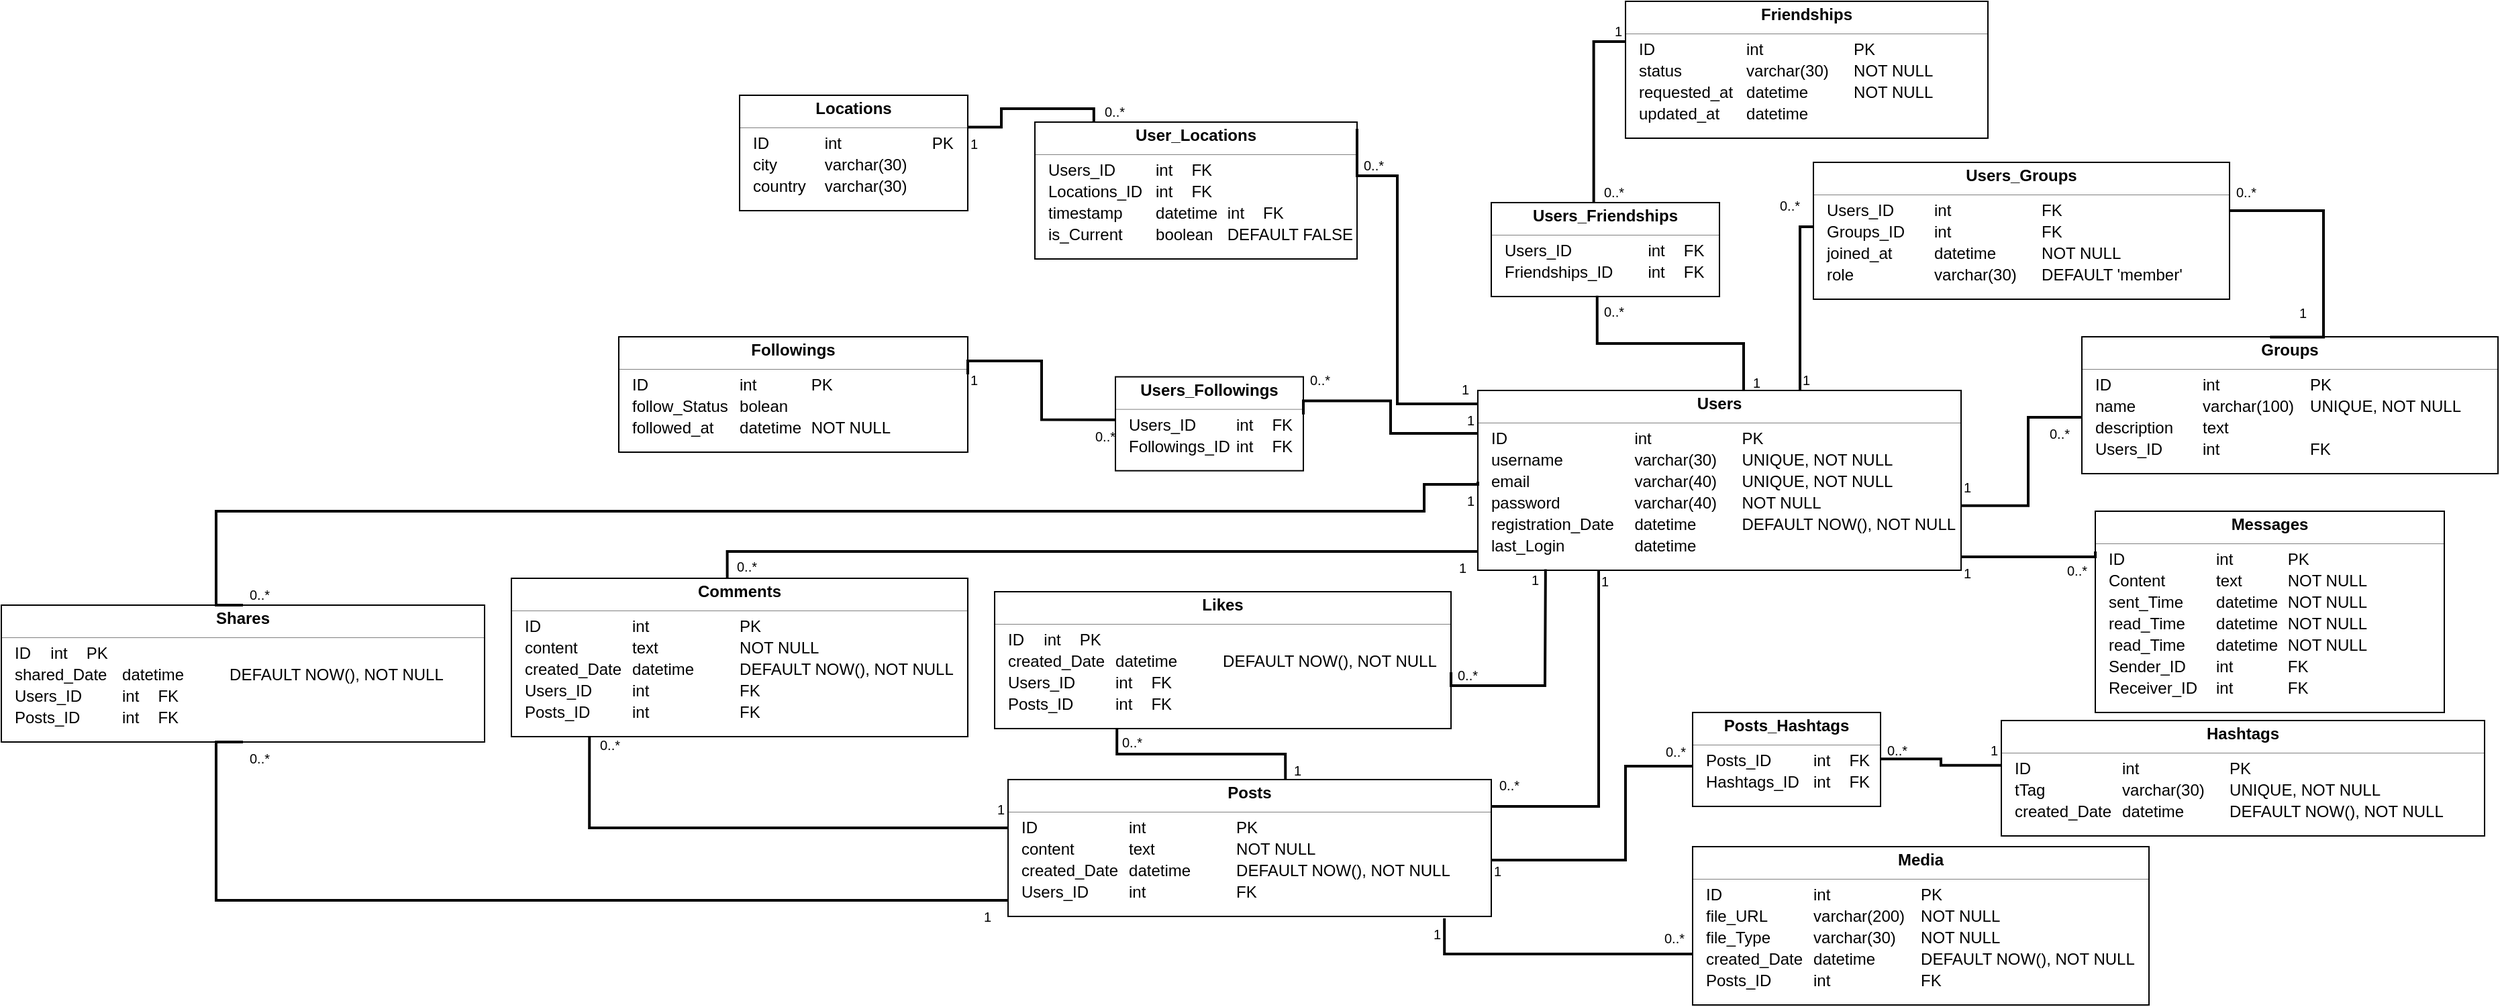 <mxfile version="26.1.0">
  <diagram name="Puslapis-1" id="v5v4uFpCPzshZkrhh1YO">
    <mxGraphModel dx="2670" dy="1915" grid="1" gridSize="10" guides="1" tooltips="1" connect="1" arrows="1" fold="1" page="1" pageScale="1" pageWidth="827" pageHeight="1169" math="0" shadow="0">
      <root>
        <mxCell id="0" />
        <mxCell id="1" parent="0" />
        <mxCell id="IdVh_bVHWKS3vvw1Y_2o-1" value="" style="fontStyle=1;align=center;verticalAlign=middle;childLayout=stackLayout;horizontal=1;horizontalStack=0;resizeParent=1;resizeParentMax=0;resizeLast=0;marginBottom=0;" vertex="1" parent="1">
          <mxGeometry x="460" y="50" width="360" height="134" as="geometry" />
        </mxCell>
        <mxCell id="IdVh_bVHWKS3vvw1Y_2o-2" value="Users" style="html=1;align=center;spacing=0;verticalAlign=middle;strokeColor=none;fillColor=none;whiteSpace=wrap;fontStyle=1;" vertex="1" parent="IdVh_bVHWKS3vvw1Y_2o-1">
          <mxGeometry width="360" height="20" as="geometry" />
        </mxCell>
        <mxCell id="IdVh_bVHWKS3vvw1Y_2o-3" value="" style="line;strokeWidth=0.25;fillColor=none;align=left;verticalAlign=middle;spacingTop=-1;spacingLeft=3;spacingRight=3;rotatable=0;labelPosition=right;points=[];portConstraint=eastwest;" vertex="1" parent="IdVh_bVHWKS3vvw1Y_2o-1">
          <mxGeometry y="20" width="360" height="8" as="geometry" />
        </mxCell>
        <mxCell id="IdVh_bVHWKS3vvw1Y_2o-5" value="ID&lt;span style=&quot;white-space: pre;&quot;&gt;&#x9;&lt;span style=&quot;white-space: pre;&quot;&gt;&#x9;&lt;/span&gt;&lt;span style=&quot;white-space: pre;&quot;&gt;&#x9;&lt;span style=&quot;white-space: pre;&quot;&gt;&#x9;&lt;/span&gt;&lt;/span&gt;&lt;/span&gt;int&lt;span style=&quot;white-space: pre;&quot;&gt;&#x9;&lt;span style=&quot;white-space: pre;&quot;&gt;&#x9;&lt;/span&gt;&lt;span style=&quot;white-space: pre;&quot;&gt;&#x9;&lt;/span&gt;&lt;/span&gt;PK" style="html=1;align=left;spacing=0;spacingLeft=10;verticalAlign=middle;strokeColor=none;fillColor=none;whiteSpace=wrap;" vertex="1" parent="IdVh_bVHWKS3vvw1Y_2o-1">
          <mxGeometry y="28" width="360" height="16" as="geometry" />
        </mxCell>
        <mxCell id="IdVh_bVHWKS3vvw1Y_2o-224" value="username&lt;span style=&quot;white-space: pre;&quot;&gt;&#x9;&lt;span style=&quot;white-space: pre;&quot;&gt;&#x9;&lt;/span&gt;&lt;/span&gt;varchar(30)&lt;span style=&quot;white-space: pre;&quot;&gt;&#x9;&lt;/span&gt;UNIQUE, NOT NULL" style="html=1;align=left;spacing=0;spacingLeft=10;verticalAlign=middle;strokeColor=none;fillColor=none;whiteSpace=wrap;" vertex="1" parent="IdVh_bVHWKS3vvw1Y_2o-1">
          <mxGeometry y="44" width="360" height="16" as="geometry" />
        </mxCell>
        <mxCell id="IdVh_bVHWKS3vvw1Y_2o-225" value="email&lt;span style=&quot;white-space: pre;&quot;&gt;&#x9;&lt;/span&gt;&lt;span style=&quot;white-space: pre;&quot;&gt;&#x9;&lt;span style=&quot;white-space: pre;&quot;&gt;&#x9;&lt;/span&gt;&lt;/span&gt;varchar(40)&lt;span style=&quot;white-space: pre;&quot;&gt;&#x9;&lt;/span&gt;UNIQUE, NOT NULL" style="html=1;align=left;spacing=0;spacingLeft=10;verticalAlign=middle;strokeColor=none;fillColor=none;whiteSpace=wrap;" vertex="1" parent="IdVh_bVHWKS3vvw1Y_2o-1">
          <mxGeometry y="60" width="360" height="16" as="geometry" />
        </mxCell>
        <mxCell id="IdVh_bVHWKS3vvw1Y_2o-226" value="password &lt;span style=&quot;white-space: pre;&quot;&gt;&#x9;&lt;span style=&quot;white-space: pre;&quot;&gt;&#x9;&lt;/span&gt;&lt;/span&gt;varchar(40)&lt;span style=&quot;white-space: pre;&quot;&gt;&#x9;&lt;/span&gt;NOT NULL" style="html=1;align=left;spacing=0;spacingLeft=10;verticalAlign=middle;strokeColor=none;fillColor=none;whiteSpace=wrap;" vertex="1" parent="IdVh_bVHWKS3vvw1Y_2o-1">
          <mxGeometry y="76" width="360" height="16" as="geometry" />
        </mxCell>
        <mxCell id="IdVh_bVHWKS3vvw1Y_2o-227" value="registration_Date&lt;span style=&quot;white-space: pre;&quot;&gt;&#x9;&lt;/span&gt;datetime&lt;span style=&quot;white-space: pre;&quot;&gt;&#x9;&lt;/span&gt;&lt;span style=&quot;white-space: pre;&quot;&gt;&#x9;&lt;/span&gt;DEFAULT NOW(), NOT NULL" style="html=1;align=left;spacing=0;spacingLeft=10;verticalAlign=middle;strokeColor=none;fillColor=none;whiteSpace=wrap;" vertex="1" parent="IdVh_bVHWKS3vvw1Y_2o-1">
          <mxGeometry y="92" width="360" height="16" as="geometry" />
        </mxCell>
        <mxCell id="IdVh_bVHWKS3vvw1Y_2o-228" value="last_Login&lt;span style=&quot;white-space: pre;&quot;&gt;&#x9;&lt;/span&gt;&lt;span style=&quot;white-space: pre;&quot;&gt;&#x9;&lt;/span&gt;datetime&lt;span style=&quot;white-space: pre;&quot;&gt;&#x9;&lt;/span&gt;&lt;span style=&quot;white-space: pre;&quot;&gt;&#x9;&lt;/span&gt;" style="html=1;align=left;spacing=0;spacingLeft=10;verticalAlign=middle;strokeColor=none;fillColor=none;whiteSpace=wrap;" vertex="1" parent="IdVh_bVHWKS3vvw1Y_2o-1">
          <mxGeometry y="108" width="360" height="16" as="geometry" />
        </mxCell>
        <mxCell id="IdVh_bVHWKS3vvw1Y_2o-6" value="" style="html=1;align=left;spacing=0;spacingLeft=10;verticalAlign=middle;strokeColor=none;fillColor=none;whiteSpace=wrap;" vertex="1" parent="IdVh_bVHWKS3vvw1Y_2o-1">
          <mxGeometry y="124" width="360" height="10" as="geometry" />
        </mxCell>
        <mxCell id="IdVh_bVHWKS3vvw1Y_2o-12" value="" style="fontStyle=1;align=center;verticalAlign=middle;childLayout=stackLayout;horizontal=1;horizontalStack=0;resizeParent=1;resizeParentMax=0;resizeLast=0;marginBottom=0;" vertex="1" parent="1">
          <mxGeometry x="110" y="340" width="360" height="102" as="geometry" />
        </mxCell>
        <mxCell id="IdVh_bVHWKS3vvw1Y_2o-13" value="Posts" style="html=1;align=center;spacing=0;verticalAlign=middle;strokeColor=none;fillColor=none;whiteSpace=wrap;fontStyle=1;" vertex="1" parent="IdVh_bVHWKS3vvw1Y_2o-12">
          <mxGeometry width="360" height="20" as="geometry" />
        </mxCell>
        <mxCell id="IdVh_bVHWKS3vvw1Y_2o-14" value="" style="line;strokeWidth=0.25;fillColor=none;align=left;verticalAlign=middle;spacingTop=-1;spacingLeft=3;spacingRight=3;rotatable=0;labelPosition=right;points=[];portConstraint=eastwest;" vertex="1" parent="IdVh_bVHWKS3vvw1Y_2o-12">
          <mxGeometry y="20" width="360" height="8" as="geometry" />
        </mxCell>
        <mxCell id="IdVh_bVHWKS3vvw1Y_2o-15" value="ID&lt;span style=&quot;white-space: pre;&quot;&gt;&#x9;&lt;span style=&quot;white-space: pre;&quot;&gt;&#x9;&lt;/span&gt;&lt;span style=&quot;white-space: pre;&quot;&gt;&#x9;&lt;/span&gt;&lt;/span&gt;int&lt;span style=&quot;white-space: pre;&quot;&gt;&#x9;&lt;span style=&quot;white-space: pre;&quot;&gt;&#x9;&lt;/span&gt;&lt;span style=&quot;white-space: pre;&quot;&gt;&#x9;&lt;/span&gt;&lt;/span&gt;PK" style="html=1;align=left;spacing=0;spacingLeft=10;verticalAlign=middle;strokeColor=none;fillColor=none;whiteSpace=wrap;" vertex="1" parent="IdVh_bVHWKS3vvw1Y_2o-12">
          <mxGeometry y="28" width="360" height="16" as="geometry" />
        </mxCell>
        <mxCell id="IdVh_bVHWKS3vvw1Y_2o-229" value="content&lt;span style=&quot;white-space: pre;&quot;&gt;&#x9;&lt;/span&gt;&lt;span style=&quot;white-space: pre;&quot;&gt;&#x9;&lt;/span&gt;text&lt;span style=&quot;white-space: pre;&quot;&gt;&#x9;&lt;/span&gt;&lt;span style=&quot;white-space: pre;&quot;&gt;&#x9;&lt;/span&gt;&lt;span style=&quot;white-space: pre;&quot;&gt;&#x9;N&lt;/span&gt;OT NULL" style="html=1;align=left;spacing=0;spacingLeft=10;verticalAlign=middle;strokeColor=none;fillColor=none;whiteSpace=wrap;" vertex="1" parent="IdVh_bVHWKS3vvw1Y_2o-12">
          <mxGeometry y="44" width="360" height="16" as="geometry" />
        </mxCell>
        <mxCell id="IdVh_bVHWKS3vvw1Y_2o-230" value="created_Date&lt;span style=&quot;white-space: pre;&quot;&gt;&#x9;&lt;/span&gt;datetime&lt;span style=&quot;white-space: pre;&quot;&gt;&#x9;&lt;/span&gt;&lt;span style=&quot;white-space: pre;&quot;&gt;&#x9;&lt;/span&gt;DEFAULT NOW(), NOT NULL" style="html=1;align=left;spacing=0;spacingLeft=10;verticalAlign=middle;strokeColor=none;fillColor=none;whiteSpace=wrap;" vertex="1" parent="IdVh_bVHWKS3vvw1Y_2o-12">
          <mxGeometry y="60" width="360" height="16" as="geometry" />
        </mxCell>
        <mxCell id="IdVh_bVHWKS3vvw1Y_2o-216" value="Users_ID&lt;span style=&quot;white-space: pre;&quot;&gt;&#x9;&lt;span style=&quot;white-space: pre;&quot;&gt;&#x9;&lt;/span&gt;&lt;/span&gt;int&lt;span style=&quot;white-space: pre;&quot;&gt;&#x9;&lt;span style=&quot;white-space: pre;&quot;&gt;&#x9;&lt;/span&gt;&lt;span style=&quot;white-space: pre;&quot;&gt;&#x9;&lt;/span&gt;&lt;/span&gt;FK" style="html=1;align=left;spacing=0;spacingLeft=10;verticalAlign=middle;strokeColor=none;fillColor=none;whiteSpace=wrap;" vertex="1" parent="IdVh_bVHWKS3vvw1Y_2o-12">
          <mxGeometry y="76" width="360" height="16" as="geometry" />
        </mxCell>
        <mxCell id="IdVh_bVHWKS3vvw1Y_2o-16" value="" style="html=1;align=left;spacing=0;spacingLeft=10;verticalAlign=middle;strokeColor=none;fillColor=none;whiteSpace=wrap;" vertex="1" parent="IdVh_bVHWKS3vvw1Y_2o-12">
          <mxGeometry y="92" width="360" height="10" as="geometry" />
        </mxCell>
        <mxCell id="IdVh_bVHWKS3vvw1Y_2o-29" value="" style="fontStyle=1;align=center;verticalAlign=middle;childLayout=stackLayout;horizontal=1;horizontalStack=0;resizeParent=1;resizeParentMax=0;resizeLast=0;marginBottom=0;" vertex="1" parent="1">
          <mxGeometry x="-260" y="190" width="340" height="118" as="geometry" />
        </mxCell>
        <mxCell id="IdVh_bVHWKS3vvw1Y_2o-30" value="Comments" style="html=1;align=center;spacing=0;verticalAlign=middle;strokeColor=none;fillColor=none;whiteSpace=wrap;fontStyle=1;" vertex="1" parent="IdVh_bVHWKS3vvw1Y_2o-29">
          <mxGeometry width="340" height="20" as="geometry" />
        </mxCell>
        <mxCell id="IdVh_bVHWKS3vvw1Y_2o-31" value="" style="line;strokeWidth=0.25;fillColor=none;align=left;verticalAlign=middle;spacingTop=-1;spacingLeft=3;spacingRight=3;rotatable=0;labelPosition=right;points=[];portConstraint=eastwest;" vertex="1" parent="IdVh_bVHWKS3vvw1Y_2o-29">
          <mxGeometry y="20" width="340" height="8" as="geometry" />
        </mxCell>
        <mxCell id="IdVh_bVHWKS3vvw1Y_2o-32" value="ID&lt;span style=&quot;white-space: pre;&quot;&gt;&#x9;&lt;span style=&quot;white-space: pre;&quot;&gt;&#x9;&lt;/span&gt;&lt;span style=&quot;white-space: pre;&quot;&gt;&#x9;&lt;/span&gt;&lt;/span&gt;int&lt;span style=&quot;white-space: pre;&quot;&gt;&#x9;&lt;span style=&quot;white-space: pre;&quot;&gt;&#x9;&lt;/span&gt;&lt;span style=&quot;white-space: pre;&quot;&gt;&#x9;&lt;/span&gt;&lt;/span&gt;PK" style="html=1;align=left;spacing=0;spacingLeft=10;verticalAlign=middle;strokeColor=none;fillColor=none;whiteSpace=wrap;" vertex="1" parent="IdVh_bVHWKS3vvw1Y_2o-29">
          <mxGeometry y="28" width="340" height="16" as="geometry" />
        </mxCell>
        <mxCell id="IdVh_bVHWKS3vvw1Y_2o-231" value="content&lt;span style=&quot;white-space: pre;&quot;&gt;&#x9;&lt;/span&gt;&lt;span style=&quot;white-space: pre;&quot;&gt;&#x9;&lt;/span&gt;text&lt;span style=&quot;white-space: pre;&quot;&gt;&#x9;&lt;/span&gt;&lt;span style=&quot;white-space: pre;&quot;&gt;&#x9;&lt;/span&gt;&lt;span style=&quot;white-space: pre;&quot;&gt;&#x9;N&lt;/span&gt;OT NULL" style="html=1;align=left;spacing=0;spacingLeft=10;verticalAlign=middle;strokeColor=none;fillColor=none;whiteSpace=wrap;" vertex="1" parent="IdVh_bVHWKS3vvw1Y_2o-29">
          <mxGeometry y="44" width="340" height="16" as="geometry" />
        </mxCell>
        <mxCell id="IdVh_bVHWKS3vvw1Y_2o-232" value="created_Date&lt;span style=&quot;white-space: pre;&quot;&gt;&#x9;&lt;/span&gt;datetime&lt;span style=&quot;white-space: pre;&quot;&gt;&#x9;&lt;/span&gt;&lt;span style=&quot;white-space: pre;&quot;&gt;&#x9;&lt;/span&gt;DEFAULT NOW(), NOT NULL" style="html=1;align=left;spacing=0;spacingLeft=10;verticalAlign=middle;strokeColor=none;fillColor=none;whiteSpace=wrap;" vertex="1" parent="IdVh_bVHWKS3vvw1Y_2o-29">
          <mxGeometry y="60" width="340" height="16" as="geometry" />
        </mxCell>
        <mxCell id="IdVh_bVHWKS3vvw1Y_2o-212" value="Users_ID&lt;span style=&quot;white-space: pre;&quot;&gt;&#x9;&lt;span style=&quot;white-space: pre;&quot;&gt;&#x9;&lt;/span&gt;&lt;/span&gt;int&lt;span style=&quot;white-space: pre;&quot;&gt;&#x9;&lt;span style=&quot;white-space: pre;&quot;&gt;&#x9;&lt;/span&gt;&lt;span style=&quot;white-space: pre;&quot;&gt;&#x9;&lt;/span&gt;&lt;/span&gt;FK" style="html=1;align=left;spacing=0;spacingLeft=10;verticalAlign=middle;strokeColor=none;fillColor=none;whiteSpace=wrap;" vertex="1" parent="IdVh_bVHWKS3vvw1Y_2o-29">
          <mxGeometry y="76" width="340" height="16" as="geometry" />
        </mxCell>
        <mxCell id="IdVh_bVHWKS3vvw1Y_2o-213" value="Posts_ID&lt;span style=&quot;white-space: pre;&quot;&gt;&#x9;&lt;span style=&quot;white-space: pre;&quot;&gt;&#x9;&lt;/span&gt;&lt;/span&gt;int&lt;span style=&quot;white-space: pre;&quot;&gt;&#x9;&lt;span style=&quot;white-space: pre;&quot;&gt;&#x9;&lt;/span&gt;&lt;span style=&quot;white-space: pre;&quot;&gt;&#x9;&lt;/span&gt;&lt;/span&gt;FK" style="html=1;align=left;spacing=0;spacingLeft=10;verticalAlign=middle;strokeColor=none;fillColor=none;whiteSpace=wrap;" vertex="1" parent="IdVh_bVHWKS3vvw1Y_2o-29">
          <mxGeometry y="92" width="340" height="16" as="geometry" />
        </mxCell>
        <mxCell id="IdVh_bVHWKS3vvw1Y_2o-33" value="" style="html=1;align=left;spacing=0;spacingLeft=10;verticalAlign=middle;strokeColor=none;fillColor=none;whiteSpace=wrap;" vertex="1" parent="IdVh_bVHWKS3vvw1Y_2o-29">
          <mxGeometry y="108" width="340" height="10" as="geometry" />
        </mxCell>
        <mxCell id="IdVh_bVHWKS3vvw1Y_2o-40" value="" style="fontStyle=1;align=center;verticalAlign=middle;childLayout=stackLayout;horizontal=1;horizontalStack=0;resizeParent=1;resizeParentMax=0;resizeLast=0;marginBottom=0;" vertex="1" parent="1">
          <mxGeometry x="100" y="200" width="340" height="102" as="geometry" />
        </mxCell>
        <mxCell id="IdVh_bVHWKS3vvw1Y_2o-41" value="Likes" style="html=1;align=center;spacing=0;verticalAlign=middle;strokeColor=none;fillColor=none;whiteSpace=wrap;fontStyle=1;" vertex="1" parent="IdVh_bVHWKS3vvw1Y_2o-40">
          <mxGeometry width="340" height="20" as="geometry" />
        </mxCell>
        <mxCell id="IdVh_bVHWKS3vvw1Y_2o-42" value="" style="line;strokeWidth=0.25;fillColor=none;align=left;verticalAlign=middle;spacingTop=-1;spacingLeft=3;spacingRight=3;rotatable=0;labelPosition=right;points=[];portConstraint=eastwest;" vertex="1" parent="IdVh_bVHWKS3vvw1Y_2o-40">
          <mxGeometry y="20" width="340" height="8" as="geometry" />
        </mxCell>
        <mxCell id="IdVh_bVHWKS3vvw1Y_2o-43" value="ID&lt;span style=&quot;white-space: pre;&quot;&gt;&#x9;&lt;/span&gt;int&lt;span style=&quot;white-space: pre;&quot;&gt;&#x9;&lt;/span&gt;PK" style="html=1;align=left;spacing=0;spacingLeft=10;verticalAlign=middle;strokeColor=none;fillColor=none;whiteSpace=wrap;" vertex="1" parent="IdVh_bVHWKS3vvw1Y_2o-40">
          <mxGeometry y="28" width="340" height="16" as="geometry" />
        </mxCell>
        <mxCell id="IdVh_bVHWKS3vvw1Y_2o-236" value="created_Date&lt;span style=&quot;white-space: pre;&quot;&gt;&#x9;&lt;/span&gt;datetime&lt;span style=&quot;white-space: pre;&quot;&gt;&#x9;&lt;/span&gt;&lt;span style=&quot;white-space: pre;&quot;&gt;&#x9;&lt;/span&gt;DEFAULT NOW(), NOT NULL" style="html=1;align=left;spacing=0;spacingLeft=10;verticalAlign=middle;strokeColor=none;fillColor=none;whiteSpace=wrap;" vertex="1" parent="IdVh_bVHWKS3vvw1Y_2o-40">
          <mxGeometry y="44" width="340" height="16" as="geometry" />
        </mxCell>
        <mxCell id="IdVh_bVHWKS3vvw1Y_2o-214" value="Users_ID&lt;span style=&quot;white-space: pre;&quot;&gt;&#x9;&lt;span style=&quot;white-space: pre;&quot;&gt;&#x9;&lt;/span&gt;&lt;/span&gt;int&lt;span style=&quot;white-space: pre;&quot;&gt;&#x9;&lt;/span&gt;FK" style="html=1;align=left;spacing=0;spacingLeft=10;verticalAlign=middle;strokeColor=none;fillColor=none;whiteSpace=wrap;" vertex="1" parent="IdVh_bVHWKS3vvw1Y_2o-40">
          <mxGeometry y="60" width="340" height="16" as="geometry" />
        </mxCell>
        <mxCell id="IdVh_bVHWKS3vvw1Y_2o-215" value="Posts_ID&lt;span style=&quot;white-space: pre;&quot;&gt;&#x9;&lt;span style=&quot;white-space: pre;&quot;&gt;&#x9;&lt;/span&gt;&lt;/span&gt;int&lt;span style=&quot;white-space: pre;&quot;&gt;&#x9;&lt;/span&gt;FK" style="html=1;align=left;spacing=0;spacingLeft=10;verticalAlign=middle;strokeColor=none;fillColor=none;whiteSpace=wrap;" vertex="1" parent="IdVh_bVHWKS3vvw1Y_2o-40">
          <mxGeometry y="76" width="340" height="16" as="geometry" />
        </mxCell>
        <mxCell id="IdVh_bVHWKS3vvw1Y_2o-44" value="" style="html=1;align=left;spacing=0;spacingLeft=10;verticalAlign=middle;strokeColor=none;fillColor=none;whiteSpace=wrap;" vertex="1" parent="IdVh_bVHWKS3vvw1Y_2o-40">
          <mxGeometry y="92" width="340" height="10" as="geometry" />
        </mxCell>
        <mxCell id="IdVh_bVHWKS3vvw1Y_2o-51" value="" style="fontStyle=1;align=center;verticalAlign=middle;childLayout=stackLayout;horizontal=1;horizontalStack=0;resizeParent=1;resizeParentMax=0;resizeLast=0;marginBottom=0;" vertex="1" parent="1">
          <mxGeometry x="-640" y="210" width="360" height="102" as="geometry" />
        </mxCell>
        <mxCell id="IdVh_bVHWKS3vvw1Y_2o-52" value="Shares" style="html=1;align=center;spacing=0;verticalAlign=middle;strokeColor=none;fillColor=none;whiteSpace=wrap;fontStyle=1;" vertex="1" parent="IdVh_bVHWKS3vvw1Y_2o-51">
          <mxGeometry width="360" height="20" as="geometry" />
        </mxCell>
        <mxCell id="IdVh_bVHWKS3vvw1Y_2o-53" value="" style="line;strokeWidth=0.25;fillColor=none;align=left;verticalAlign=middle;spacingTop=-1;spacingLeft=3;spacingRight=3;rotatable=0;labelPosition=right;points=[];portConstraint=eastwest;" vertex="1" parent="IdVh_bVHWKS3vvw1Y_2o-51">
          <mxGeometry y="20" width="360" height="8" as="geometry" />
        </mxCell>
        <mxCell id="IdVh_bVHWKS3vvw1Y_2o-54" value="ID&lt;span style=&quot;white-space: pre;&quot;&gt;&#x9;&lt;/span&gt;int&lt;span style=&quot;white-space: pre;&quot;&gt;&#x9;&lt;/span&gt;PK" style="html=1;align=left;spacing=0;spacingLeft=10;verticalAlign=middle;strokeColor=none;fillColor=none;whiteSpace=wrap;" vertex="1" parent="IdVh_bVHWKS3vvw1Y_2o-51">
          <mxGeometry y="28" width="360" height="16" as="geometry" />
        </mxCell>
        <mxCell id="IdVh_bVHWKS3vvw1Y_2o-263" value="shared_Date&lt;span style=&quot;white-space: pre;&quot;&gt;&#x9;&lt;/span&gt;datetime&lt;span style=&quot;white-space: pre;&quot;&gt;&#x9;&lt;/span&gt;&lt;span style=&quot;white-space: pre;&quot;&gt;&#x9;&lt;/span&gt;DEFAULT NOW(), NOT NULL" style="html=1;align=left;spacing=0;spacingLeft=10;verticalAlign=middle;strokeColor=none;fillColor=none;whiteSpace=wrap;" vertex="1" parent="IdVh_bVHWKS3vvw1Y_2o-51">
          <mxGeometry y="44" width="360" height="16" as="geometry" />
        </mxCell>
        <mxCell id="IdVh_bVHWKS3vvw1Y_2o-206" value="Users_ID&lt;span style=&quot;white-space: pre;&quot;&gt;&#x9;&lt;span style=&quot;white-space: pre;&quot;&gt;&#x9;&lt;/span&gt;&lt;/span&gt;int&lt;span style=&quot;white-space: pre;&quot;&gt;&#x9;&lt;/span&gt;FK" style="html=1;align=left;spacing=0;spacingLeft=10;verticalAlign=middle;strokeColor=none;fillColor=none;whiteSpace=wrap;" vertex="1" parent="IdVh_bVHWKS3vvw1Y_2o-51">
          <mxGeometry y="60" width="360" height="16" as="geometry" />
        </mxCell>
        <mxCell id="IdVh_bVHWKS3vvw1Y_2o-207" value="Posts_ID&lt;span style=&quot;white-space: pre;&quot;&gt;&#x9;&lt;span style=&quot;white-space: pre;&quot;&gt;&#x9;&lt;/span&gt;&lt;/span&gt;int&lt;span style=&quot;white-space: pre;&quot;&gt;&#x9;&lt;/span&gt;FK" style="html=1;align=left;spacing=0;spacingLeft=10;verticalAlign=middle;strokeColor=none;fillColor=none;whiteSpace=wrap;" vertex="1" parent="IdVh_bVHWKS3vvw1Y_2o-51">
          <mxGeometry y="76" width="360" height="16" as="geometry" />
        </mxCell>
        <mxCell id="IdVh_bVHWKS3vvw1Y_2o-55" value="" style="html=1;align=left;spacing=0;spacingLeft=10;verticalAlign=middle;strokeColor=none;fillColor=none;whiteSpace=wrap;" vertex="1" parent="IdVh_bVHWKS3vvw1Y_2o-51">
          <mxGeometry y="92" width="360" height="10" as="geometry" />
        </mxCell>
        <mxCell id="IdVh_bVHWKS3vvw1Y_2o-56" value="" style="fontStyle=1;align=center;verticalAlign=middle;childLayout=stackLayout;horizontal=1;horizontalStack=0;resizeParent=1;resizeParentMax=0;resizeLast=0;marginBottom=0;" vertex="1" parent="1">
          <mxGeometry x="850" y="296" width="360" height="86" as="geometry" />
        </mxCell>
        <mxCell id="IdVh_bVHWKS3vvw1Y_2o-57" value="&lt;strong&gt;Hashtags&lt;/strong&gt;" style="html=1;align=center;spacing=0;verticalAlign=middle;strokeColor=none;fillColor=none;whiteSpace=wrap;fontStyle=1;" vertex="1" parent="IdVh_bVHWKS3vvw1Y_2o-56">
          <mxGeometry width="360" height="20" as="geometry" />
        </mxCell>
        <mxCell id="IdVh_bVHWKS3vvw1Y_2o-58" value="" style="line;strokeWidth=0.25;fillColor=none;align=left;verticalAlign=middle;spacingTop=-1;spacingLeft=3;spacingRight=3;rotatable=0;labelPosition=right;points=[];portConstraint=eastwest;" vertex="1" parent="IdVh_bVHWKS3vvw1Y_2o-56">
          <mxGeometry y="20" width="360" height="8" as="geometry" />
        </mxCell>
        <mxCell id="IdVh_bVHWKS3vvw1Y_2o-59" value="ID&lt;span style=&quot;white-space: pre;&quot;&gt;&#x9;&lt;span style=&quot;white-space: pre;&quot;&gt;&#x9;&lt;/span&gt;&lt;span style=&quot;white-space: pre;&quot;&gt;&#x9;&lt;/span&gt;&lt;/span&gt;int&lt;span style=&quot;white-space: pre;&quot;&gt;&#x9;&lt;span style=&quot;white-space: pre;&quot;&gt;&#x9;&lt;/span&gt;&lt;span style=&quot;white-space: pre;&quot;&gt;&#x9;&lt;/span&gt;&lt;/span&gt;PK" style="html=1;align=left;spacing=0;spacingLeft=10;verticalAlign=middle;strokeColor=none;fillColor=none;whiteSpace=wrap;" vertex="1" parent="IdVh_bVHWKS3vvw1Y_2o-56">
          <mxGeometry y="28" width="360" height="16" as="geometry" />
        </mxCell>
        <mxCell id="IdVh_bVHWKS3vvw1Y_2o-242" value="tTag&lt;span style=&quot;white-space: pre;&quot;&gt;&#x9;&lt;span style=&quot;white-space: pre;&quot;&gt;&#x9;&lt;/span&gt;&lt;span style=&quot;white-space: pre;&quot;&gt;&#x9;&lt;/span&gt;&lt;/span&gt;varchar(30)&lt;span style=&quot;white-space: pre;&quot;&gt;&#x9;&lt;/span&gt;UNIQUE, NOT NULL" style="html=1;align=left;spacing=0;spacingLeft=10;verticalAlign=middle;strokeColor=none;fillColor=none;whiteSpace=wrap;" vertex="1" parent="IdVh_bVHWKS3vvw1Y_2o-56">
          <mxGeometry y="44" width="360" height="16" as="geometry" />
        </mxCell>
        <mxCell id="IdVh_bVHWKS3vvw1Y_2o-243" value="created_Date&lt;span style=&quot;white-space: pre;&quot;&gt;&#x9;&lt;/span&gt;datetime&lt;span style=&quot;white-space: pre;&quot;&gt;&#x9;&lt;/span&gt;&lt;span style=&quot;white-space: pre;&quot;&gt;&#x9;&lt;/span&gt;DEFAULT NOW(), NOT NULL" style="html=1;align=left;spacing=0;spacingLeft=10;verticalAlign=middle;strokeColor=none;fillColor=none;whiteSpace=wrap;" vertex="1" parent="IdVh_bVHWKS3vvw1Y_2o-56">
          <mxGeometry y="60" width="360" height="16" as="geometry" />
        </mxCell>
        <mxCell id="IdVh_bVHWKS3vvw1Y_2o-60" value="" style="html=1;align=left;spacing=0;spacingLeft=10;verticalAlign=middle;strokeColor=none;fillColor=none;whiteSpace=wrap;" vertex="1" parent="IdVh_bVHWKS3vvw1Y_2o-56">
          <mxGeometry y="76" width="360" height="10" as="geometry" />
        </mxCell>
        <mxCell id="IdVh_bVHWKS3vvw1Y_2o-61" value="" style="fontStyle=1;align=center;verticalAlign=middle;childLayout=stackLayout;horizontal=1;horizontalStack=0;resizeParent=1;resizeParentMax=0;resizeLast=0;marginBottom=0;" vertex="1" parent="1">
          <mxGeometry x="-90" y="-170" width="170" height="86" as="geometry" />
        </mxCell>
        <mxCell id="IdVh_bVHWKS3vvw1Y_2o-62" value="&lt;strong&gt;Locations&lt;/strong&gt;" style="html=1;align=center;spacing=0;verticalAlign=middle;strokeColor=none;fillColor=none;whiteSpace=wrap;fontStyle=1;" vertex="1" parent="IdVh_bVHWKS3vvw1Y_2o-61">
          <mxGeometry width="170" height="20" as="geometry" />
        </mxCell>
        <mxCell id="IdVh_bVHWKS3vvw1Y_2o-63" value="" style="line;strokeWidth=0.25;fillColor=none;align=left;verticalAlign=middle;spacingTop=-1;spacingLeft=3;spacingRight=3;rotatable=0;labelPosition=right;points=[];portConstraint=eastwest;" vertex="1" parent="IdVh_bVHWKS3vvw1Y_2o-61">
          <mxGeometry y="20" width="170" height="8" as="geometry" />
        </mxCell>
        <mxCell id="IdVh_bVHWKS3vvw1Y_2o-64" value="ID&lt;span style=&quot;white-space: pre;&quot;&gt;&#x9;&lt;span style=&quot;white-space: pre;&quot;&gt;&#x9;&lt;/span&gt;&lt;/span&gt;int&lt;span style=&quot;white-space: pre;&quot;&gt;&#x9;&lt;span style=&quot;white-space: pre;&quot;&gt;&#x9;&lt;/span&gt;&lt;span style=&quot;white-space: pre;&quot;&gt;&#x9;&lt;/span&gt;&lt;/span&gt;PK" style="html=1;align=left;spacing=0;spacingLeft=10;verticalAlign=middle;strokeColor=none;fillColor=none;whiteSpace=wrap;" vertex="1" parent="IdVh_bVHWKS3vvw1Y_2o-61">
          <mxGeometry y="28" width="170" height="16" as="geometry" />
        </mxCell>
        <mxCell id="IdVh_bVHWKS3vvw1Y_2o-244" value="city&lt;span style=&quot;white-space: pre;&quot;&gt;&#x9;&lt;span style=&quot;white-space: pre;&quot;&gt;&#x9;&lt;/span&gt;&lt;/span&gt;varchar(30)" style="html=1;align=left;spacing=0;spacingLeft=10;verticalAlign=middle;strokeColor=none;fillColor=none;whiteSpace=wrap;" vertex="1" parent="IdVh_bVHWKS3vvw1Y_2o-61">
          <mxGeometry y="44" width="170" height="16" as="geometry" />
        </mxCell>
        <mxCell id="IdVh_bVHWKS3vvw1Y_2o-245" value="country&lt;span style=&quot;white-space: pre;&quot;&gt;&#x9;&lt;/span&gt;varchar(30)" style="html=1;align=left;spacing=0;spacingLeft=10;verticalAlign=middle;strokeColor=none;fillColor=none;whiteSpace=wrap;" vertex="1" parent="IdVh_bVHWKS3vvw1Y_2o-61">
          <mxGeometry y="60" width="170" height="16" as="geometry" />
        </mxCell>
        <mxCell id="IdVh_bVHWKS3vvw1Y_2o-65" value="" style="html=1;align=left;spacing=0;spacingLeft=10;verticalAlign=middle;strokeColor=none;fillColor=none;whiteSpace=wrap;" vertex="1" parent="IdVh_bVHWKS3vvw1Y_2o-61">
          <mxGeometry y="76" width="170" height="10" as="geometry" />
        </mxCell>
        <mxCell id="IdVh_bVHWKS3vvw1Y_2o-73" value="" style="fontStyle=1;align=center;verticalAlign=middle;childLayout=stackLayout;horizontal=1;horizontalStack=0;resizeParent=1;resizeParentMax=0;resizeLast=0;marginBottom=0;" vertex="1" parent="1">
          <mxGeometry x="-180" y="10" width="260" height="86" as="geometry" />
        </mxCell>
        <mxCell id="IdVh_bVHWKS3vvw1Y_2o-74" value="Followings" style="html=1;align=center;spacing=0;verticalAlign=middle;strokeColor=none;fillColor=none;whiteSpace=wrap;fontStyle=1;" vertex="1" parent="IdVh_bVHWKS3vvw1Y_2o-73">
          <mxGeometry width="260" height="20" as="geometry" />
        </mxCell>
        <mxCell id="IdVh_bVHWKS3vvw1Y_2o-75" value="" style="line;strokeWidth=0.25;fillColor=none;align=left;verticalAlign=middle;spacingTop=-1;spacingLeft=3;spacingRight=3;rotatable=0;labelPosition=right;points=[];portConstraint=eastwest;" vertex="1" parent="IdVh_bVHWKS3vvw1Y_2o-73">
          <mxGeometry y="20" width="260" height="8" as="geometry" />
        </mxCell>
        <mxCell id="IdVh_bVHWKS3vvw1Y_2o-76" value="ID&lt;span style=&quot;white-space: pre;&quot;&gt;&#x9;&lt;span style=&quot;white-space: pre;&quot;&gt;&#x9;&lt;/span&gt;&lt;span style=&quot;white-space: pre;&quot;&gt;&#x9;&lt;/span&gt;&lt;/span&gt;int&lt;span style=&quot;white-space: pre;&quot;&gt;&#x9;&lt;span style=&quot;white-space: pre;&quot;&gt;&#x9;&lt;/span&gt;&lt;/span&gt;PK" style="html=1;align=left;spacing=0;spacingLeft=10;verticalAlign=middle;strokeColor=none;fillColor=none;whiteSpace=wrap;" vertex="1" parent="IdVh_bVHWKS3vvw1Y_2o-73">
          <mxGeometry y="28" width="260" height="16" as="geometry" />
        </mxCell>
        <mxCell id="IdVh_bVHWKS3vvw1Y_2o-264" value="follow_Status&lt;span style=&quot;white-space: pre;&quot;&gt;&#x9;&lt;/span&gt;bolean&lt;span style=&quot;white-space: pre;&quot;&gt;&#x9;&lt;/span&gt;" style="html=1;align=left;spacing=0;spacingLeft=10;verticalAlign=middle;strokeColor=none;fillColor=none;whiteSpace=wrap;" vertex="1" parent="IdVh_bVHWKS3vvw1Y_2o-73">
          <mxGeometry y="44" width="260" height="16" as="geometry" />
        </mxCell>
        <mxCell id="IdVh_bVHWKS3vvw1Y_2o-265" value="followed_at&lt;span style=&quot;white-space: pre;&quot;&gt;&#x9;&lt;/span&gt;datetime&lt;span style=&quot;white-space: pre;&quot;&gt;&#x9;&lt;/span&gt;NOT NULL" style="html=1;align=left;spacing=0;spacingLeft=10;verticalAlign=middle;strokeColor=none;fillColor=none;whiteSpace=wrap;" vertex="1" parent="IdVh_bVHWKS3vvw1Y_2o-73">
          <mxGeometry y="60" width="260" height="16" as="geometry" />
        </mxCell>
        <mxCell id="IdVh_bVHWKS3vvw1Y_2o-77" value="" style="html=1;align=left;spacing=0;spacingLeft=10;verticalAlign=middle;strokeColor=none;fillColor=none;whiteSpace=wrap;" vertex="1" parent="IdVh_bVHWKS3vvw1Y_2o-73">
          <mxGeometry y="76" width="260" height="10" as="geometry" />
        </mxCell>
        <mxCell id="IdVh_bVHWKS3vvw1Y_2o-78" value="" style="fontStyle=1;align=center;verticalAlign=middle;childLayout=stackLayout;horizontal=1;horizontalStack=0;resizeParent=1;resizeParentMax=0;resizeLast=0;marginBottom=0;" vertex="1" parent="1">
          <mxGeometry x="920" y="140" width="260" height="150" as="geometry" />
        </mxCell>
        <mxCell id="IdVh_bVHWKS3vvw1Y_2o-79" value="&lt;strong&gt;Messages&lt;/strong&gt;" style="html=1;align=center;spacing=0;verticalAlign=middle;strokeColor=none;fillColor=none;whiteSpace=wrap;fontStyle=1;" vertex="1" parent="IdVh_bVHWKS3vvw1Y_2o-78">
          <mxGeometry width="260" height="20" as="geometry" />
        </mxCell>
        <mxCell id="IdVh_bVHWKS3vvw1Y_2o-80" value="" style="line;strokeWidth=0.25;fillColor=none;align=left;verticalAlign=middle;spacingTop=-1;spacingLeft=3;spacingRight=3;rotatable=0;labelPosition=right;points=[];portConstraint=eastwest;" vertex="1" parent="IdVh_bVHWKS3vvw1Y_2o-78">
          <mxGeometry y="20" width="260" height="8" as="geometry" />
        </mxCell>
        <mxCell id="IdVh_bVHWKS3vvw1Y_2o-81" value="ID&lt;span style=&quot;white-space: pre;&quot;&gt;&#x9;&lt;span style=&quot;white-space: pre;&quot;&gt;&#x9;&lt;/span&gt;&lt;span style=&quot;white-space: pre;&quot;&gt;&#x9;&lt;/span&gt;&lt;/span&gt;int&lt;span style=&quot;white-space: pre;&quot;&gt;&#x9;&lt;span style=&quot;white-space: pre;&quot;&gt;&#x9;&lt;/span&gt;&lt;/span&gt;PK" style="html=1;align=left;spacing=0;spacingLeft=10;verticalAlign=middle;strokeColor=none;fillColor=none;whiteSpace=wrap;" vertex="1" parent="IdVh_bVHWKS3vvw1Y_2o-78">
          <mxGeometry y="28" width="260" height="16" as="geometry" />
        </mxCell>
        <mxCell id="IdVh_bVHWKS3vvw1Y_2o-257" value="Content&lt;span style=&quot;white-space: pre;&quot;&gt;&#x9;&lt;span style=&quot;white-space: pre;&quot;&gt;&#x9;&lt;/span&gt;&lt;/span&gt;text&lt;span style=&quot;white-space: pre;&quot;&gt;&#x9;&lt;span style=&quot;white-space: pre;&quot;&gt;&#x9;&lt;/span&gt;&lt;/span&gt;NOT NULL" style="html=1;align=left;spacing=0;spacingLeft=10;verticalAlign=middle;strokeColor=none;fillColor=none;whiteSpace=wrap;" vertex="1" parent="IdVh_bVHWKS3vvw1Y_2o-78">
          <mxGeometry y="44" width="260" height="16" as="geometry" />
        </mxCell>
        <mxCell id="IdVh_bVHWKS3vvw1Y_2o-258" value="sent_Time&lt;span style=&quot;white-space: pre;&quot;&gt;&#x9;&lt;/span&gt;datetime&lt;span style=&quot;white-space: pre;&quot;&gt;&#x9;&lt;/span&gt;NOT NULL" style="html=1;align=left;spacing=0;spacingLeft=10;verticalAlign=middle;strokeColor=none;fillColor=none;whiteSpace=wrap;" vertex="1" parent="IdVh_bVHWKS3vvw1Y_2o-78">
          <mxGeometry y="60" width="260" height="16" as="geometry" />
        </mxCell>
        <mxCell id="IdVh_bVHWKS3vvw1Y_2o-287" value="read_Time&lt;span style=&quot;white-space: pre;&quot;&gt;&#x9;&lt;/span&gt;datetime&lt;span style=&quot;white-space: pre;&quot;&gt;&#x9;&lt;/span&gt;NOT NULL" style="html=1;align=left;spacing=0;spacingLeft=10;verticalAlign=middle;strokeColor=none;fillColor=none;whiteSpace=wrap;" vertex="1" parent="IdVh_bVHWKS3vvw1Y_2o-78">
          <mxGeometry y="76" width="260" height="16" as="geometry" />
        </mxCell>
        <mxCell id="IdVh_bVHWKS3vvw1Y_2o-260" value="read_Time&lt;span style=&quot;white-space: pre;&quot;&gt;&#x9;&lt;/span&gt;datetime&lt;span style=&quot;white-space: pre;&quot;&gt;&#x9;&lt;/span&gt;NOT NULL" style="html=1;align=left;spacing=0;spacingLeft=10;verticalAlign=middle;strokeColor=none;fillColor=none;whiteSpace=wrap;" vertex="1" parent="IdVh_bVHWKS3vvw1Y_2o-78">
          <mxGeometry y="92" width="260" height="16" as="geometry" />
        </mxCell>
        <mxCell id="IdVh_bVHWKS3vvw1Y_2o-187" value="Sender_ID&lt;span style=&quot;white-space: pre;&quot;&gt;&#x9;&lt;/span&gt;int&lt;span style=&quot;white-space: pre;&quot;&gt;&#x9;&lt;span style=&quot;white-space: pre;&quot;&gt;&#x9;&lt;/span&gt;&lt;/span&gt;FK" style="html=1;align=left;spacing=0;spacingLeft=10;verticalAlign=middle;strokeColor=none;fillColor=none;whiteSpace=wrap;" vertex="1" parent="IdVh_bVHWKS3vvw1Y_2o-78">
          <mxGeometry y="108" width="260" height="16" as="geometry" />
        </mxCell>
        <mxCell id="IdVh_bVHWKS3vvw1Y_2o-186" value="Receiver_ID&lt;span style=&quot;white-space: pre;&quot;&gt;&#x9;&lt;/span&gt;int&lt;span style=&quot;white-space: pre;&quot;&gt;&#x9;&lt;span style=&quot;white-space: pre;&quot;&gt;&#x9;&lt;/span&gt;&lt;/span&gt;FK" style="html=1;align=left;spacing=0;spacingLeft=10;verticalAlign=middle;strokeColor=none;fillColor=none;whiteSpace=wrap;" vertex="1" parent="IdVh_bVHWKS3vvw1Y_2o-78">
          <mxGeometry y="124" width="260" height="16" as="geometry" />
        </mxCell>
        <mxCell id="IdVh_bVHWKS3vvw1Y_2o-82" value="" style="html=1;align=left;spacing=0;spacingLeft=10;verticalAlign=middle;strokeColor=none;fillColor=none;whiteSpace=wrap;" vertex="1" parent="IdVh_bVHWKS3vvw1Y_2o-78">
          <mxGeometry y="140" width="260" height="10" as="geometry" />
        </mxCell>
        <mxCell id="IdVh_bVHWKS3vvw1Y_2o-83" value="" style="fontStyle=1;align=center;verticalAlign=middle;childLayout=stackLayout;horizontal=1;horizontalStack=0;resizeParent=1;resizeParentMax=0;resizeLast=0;marginBottom=0;" vertex="1" parent="1">
          <mxGeometry x="910" y="10" width="310" height="102" as="geometry" />
        </mxCell>
        <mxCell id="IdVh_bVHWKS3vvw1Y_2o-84" value="&lt;strong&gt;Groups&lt;/strong&gt;" style="html=1;align=center;spacing=0;verticalAlign=middle;strokeColor=none;fillColor=none;whiteSpace=wrap;fontStyle=1;" vertex="1" parent="IdVh_bVHWKS3vvw1Y_2o-83">
          <mxGeometry width="310" height="20" as="geometry" />
        </mxCell>
        <mxCell id="IdVh_bVHWKS3vvw1Y_2o-85" value="" style="line;strokeWidth=0.25;fillColor=none;align=left;verticalAlign=middle;spacingTop=-1;spacingLeft=3;spacingRight=3;rotatable=0;labelPosition=right;points=[];portConstraint=eastwest;" vertex="1" parent="IdVh_bVHWKS3vvw1Y_2o-83">
          <mxGeometry y="20" width="310" height="8" as="geometry" />
        </mxCell>
        <mxCell id="IdVh_bVHWKS3vvw1Y_2o-86" value="ID&lt;span style=&quot;white-space: pre;&quot;&gt;&#x9;&lt;span style=&quot;white-space: pre;&quot;&gt;&#x9;&lt;/span&gt;&lt;span style=&quot;white-space: pre;&quot;&gt;&#x9;&lt;/span&gt;&lt;/span&gt;int&lt;span style=&quot;white-space: pre;&quot;&gt;&#x9;&lt;span style=&quot;white-space: pre;&quot;&gt;&#x9;&lt;/span&gt;&lt;span style=&quot;white-space: pre;&quot;&gt;&#x9;&lt;/span&gt;&lt;/span&gt;PK" style="html=1;align=left;spacing=0;spacingLeft=10;verticalAlign=middle;strokeColor=none;fillColor=none;whiteSpace=wrap;" vertex="1" parent="IdVh_bVHWKS3vvw1Y_2o-83">
          <mxGeometry y="28" width="310" height="16" as="geometry" />
        </mxCell>
        <mxCell id="IdVh_bVHWKS3vvw1Y_2o-248" value="name&lt;span style=&quot;white-space: pre;&quot;&gt;&#x9;&lt;span style=&quot;white-space: pre;&quot;&gt;&#x9;&lt;/span&gt;&lt;/span&gt;varchar(100)&lt;span style=&quot;white-space: pre;&quot;&gt;&#x9;&lt;/span&gt;UNIQUE, NOT NULL" style="html=1;align=left;spacing=0;spacingLeft=10;verticalAlign=middle;strokeColor=none;fillColor=none;whiteSpace=wrap;" vertex="1" parent="IdVh_bVHWKS3vvw1Y_2o-83">
          <mxGeometry y="44" width="310" height="16" as="geometry" />
        </mxCell>
        <mxCell id="IdVh_bVHWKS3vvw1Y_2o-249" value="description&lt;span style=&quot;white-space: pre;&quot;&gt;&#x9;&lt;/span&gt;text" style="html=1;align=left;spacing=0;spacingLeft=10;verticalAlign=middle;strokeColor=none;fillColor=none;whiteSpace=wrap;" vertex="1" parent="IdVh_bVHWKS3vvw1Y_2o-83">
          <mxGeometry y="60" width="310" height="16" as="geometry" />
        </mxCell>
        <mxCell id="IdVh_bVHWKS3vvw1Y_2o-254" value="Users_ID&lt;span style=&quot;white-space: pre;&quot;&gt;&lt;span style=&quot;white-space: pre;&quot;&gt;&#x9;&lt;/span&gt;&lt;span style=&quot;white-space: pre;&quot;&gt;&#x9;&lt;/span&gt;&lt;/span&gt;int&lt;span style=&quot;white-space: pre;&quot;&gt;&#x9;&lt;span style=&quot;white-space: pre;&quot;&gt;&#x9;&lt;/span&gt;&lt;span style=&quot;white-space: pre;&quot;&gt;&#x9;&lt;/span&gt;F&lt;/span&gt;K" style="html=1;align=left;spacing=0;spacingLeft=10;verticalAlign=middle;strokeColor=none;fillColor=none;whiteSpace=wrap;" vertex="1" parent="IdVh_bVHWKS3vvw1Y_2o-83">
          <mxGeometry y="76" width="310" height="16" as="geometry" />
        </mxCell>
        <mxCell id="IdVh_bVHWKS3vvw1Y_2o-87" value="" style="html=1;align=left;spacing=0;spacingLeft=10;verticalAlign=middle;strokeColor=none;fillColor=none;whiteSpace=wrap;" vertex="1" parent="IdVh_bVHWKS3vvw1Y_2o-83">
          <mxGeometry y="92" width="310" height="10" as="geometry" />
        </mxCell>
        <mxCell id="IdVh_bVHWKS3vvw1Y_2o-88" value="" style="fontStyle=1;align=center;verticalAlign=middle;childLayout=stackLayout;horizontal=1;horizontalStack=0;resizeParent=1;resizeParentMax=0;resizeLast=0;marginBottom=0;" vertex="1" parent="1">
          <mxGeometry x="620" y="390" width="340" height="118" as="geometry" />
        </mxCell>
        <mxCell id="IdVh_bVHWKS3vvw1Y_2o-89" value="&lt;strong&gt;Media&lt;/strong&gt;" style="html=1;align=center;spacing=0;verticalAlign=middle;strokeColor=none;fillColor=none;whiteSpace=wrap;fontStyle=1;" vertex="1" parent="IdVh_bVHWKS3vvw1Y_2o-88">
          <mxGeometry width="340" height="20" as="geometry" />
        </mxCell>
        <mxCell id="IdVh_bVHWKS3vvw1Y_2o-90" value="" style="line;strokeWidth=0.25;fillColor=none;align=left;verticalAlign=middle;spacingTop=-1;spacingLeft=3;spacingRight=3;rotatable=0;labelPosition=right;points=[];portConstraint=eastwest;" vertex="1" parent="IdVh_bVHWKS3vvw1Y_2o-88">
          <mxGeometry y="20" width="340" height="8" as="geometry" />
        </mxCell>
        <mxCell id="IdVh_bVHWKS3vvw1Y_2o-240" value="ID&lt;span style=&quot;white-space: pre;&quot;&gt;&#x9;&lt;span style=&quot;white-space: pre;&quot;&gt;&#x9;&lt;/span&gt;&lt;span style=&quot;white-space: pre;&quot;&gt;&#x9;&lt;/span&gt;&lt;/span&gt;int&lt;span style=&quot;white-space: pre;&quot;&gt;&#x9;&lt;span style=&quot;white-space: pre;&quot;&gt;&#x9;&lt;/span&gt;&lt;span style=&quot;white-space: pre;&quot;&gt;&#x9;&lt;/span&gt;&lt;/span&gt;PK" style="html=1;align=left;spacing=0;spacingLeft=10;verticalAlign=middle;strokeColor=none;fillColor=none;whiteSpace=wrap;" vertex="1" parent="IdVh_bVHWKS3vvw1Y_2o-88">
          <mxGeometry y="28" width="340" height="16" as="geometry" />
        </mxCell>
        <mxCell id="IdVh_bVHWKS3vvw1Y_2o-237" value="file_URL&lt;span style=&quot;white-space: pre;&quot;&gt;&#x9;&lt;span style=&quot;white-space: pre;&quot;&gt;&#x9;&lt;/span&gt;&lt;/span&gt;varchar(200)&lt;span style=&quot;white-space: pre;&quot;&gt;&#x9;&lt;/span&gt;NOT NULL" style="html=1;align=left;spacing=0;spacingLeft=10;verticalAlign=middle;strokeColor=none;fillColor=none;whiteSpace=wrap;" vertex="1" parent="IdVh_bVHWKS3vvw1Y_2o-88">
          <mxGeometry y="44" width="340" height="16" as="geometry" />
        </mxCell>
        <mxCell id="IdVh_bVHWKS3vvw1Y_2o-238" value="file_Type&lt;span style=&quot;white-space: pre;&quot;&gt;&lt;span style=&quot;white-space: pre;&quot;&gt;&#x9;&lt;span style=&quot;white-space: pre;&quot;&gt;&#x9;&lt;/span&gt;&lt;/span&gt;&lt;/span&gt;varchar(30)&lt;span style=&quot;white-space: pre;&quot;&gt;&#x9;&lt;/span&gt;NOT NULL" style="html=1;align=left;spacing=0;spacingLeft=10;verticalAlign=middle;strokeColor=none;fillColor=none;whiteSpace=wrap;" vertex="1" parent="IdVh_bVHWKS3vvw1Y_2o-88">
          <mxGeometry y="60" width="340" height="16" as="geometry" />
        </mxCell>
        <mxCell id="IdVh_bVHWKS3vvw1Y_2o-239" value="created_Date&lt;span style=&quot;white-space: pre;&quot;&gt;&#x9;&lt;/span&gt;datetime&lt;span style=&quot;white-space: pre;&quot;&gt;&#x9;&lt;/span&gt;&lt;span style=&quot;white-space: pre;&quot;&gt;&#x9;&lt;/span&gt;DEFAULT NOW(), NOT NULL" style="html=1;align=left;spacing=0;spacingLeft=10;verticalAlign=middle;strokeColor=none;fillColor=none;whiteSpace=wrap;" vertex="1" parent="IdVh_bVHWKS3vvw1Y_2o-88">
          <mxGeometry y="76" width="340" height="16" as="geometry" />
        </mxCell>
        <mxCell id="IdVh_bVHWKS3vvw1Y_2o-217" value="Posts_ID&lt;span style=&quot;white-space: pre;&quot;&gt;&#x9;&lt;span style=&quot;white-space: pre;&quot;&gt;&#x9;&lt;/span&gt;&lt;/span&gt;int&lt;span style=&quot;white-space: pre;&quot;&gt;&#x9;&lt;span style=&quot;white-space: pre;&quot;&gt;&#x9;&lt;/span&gt;&lt;span style=&quot;white-space: pre;&quot;&gt;&#x9;&lt;/span&gt;&lt;/span&gt;FK" style="html=1;align=left;spacing=0;spacingLeft=10;verticalAlign=middle;strokeColor=none;fillColor=none;whiteSpace=wrap;" vertex="1" parent="IdVh_bVHWKS3vvw1Y_2o-88">
          <mxGeometry y="92" width="340" height="16" as="geometry" />
        </mxCell>
        <mxCell id="IdVh_bVHWKS3vvw1Y_2o-92" value="" style="html=1;align=left;spacing=0;spacingLeft=10;verticalAlign=middle;strokeColor=none;fillColor=none;whiteSpace=wrap;" vertex="1" parent="IdVh_bVHWKS3vvw1Y_2o-88">
          <mxGeometry y="108" width="340" height="10" as="geometry" />
        </mxCell>
        <mxCell id="IdVh_bVHWKS3vvw1Y_2o-96" value="" style="fontStyle=1;align=center;verticalAlign=middle;childLayout=stackLayout;horizontal=1;horizontalStack=0;resizeParent=1;resizeParentMax=0;resizeLast=0;marginBottom=0;" vertex="1" parent="1">
          <mxGeometry x="190" y="39.83" width="140" height="70" as="geometry" />
        </mxCell>
        <mxCell id="IdVh_bVHWKS3vvw1Y_2o-97" value="Users_Followings" style="html=1;align=center;spacing=0;verticalAlign=middle;strokeColor=none;fillColor=none;whiteSpace=wrap;fontStyle=1;" vertex="1" parent="IdVh_bVHWKS3vvw1Y_2o-96">
          <mxGeometry width="140" height="20" as="geometry" />
        </mxCell>
        <mxCell id="IdVh_bVHWKS3vvw1Y_2o-98" value="" style="line;strokeWidth=0.25;fillColor=none;align=left;verticalAlign=middle;spacingTop=-1;spacingLeft=3;spacingRight=3;rotatable=0;labelPosition=right;points=[];portConstraint=eastwest;" vertex="1" parent="IdVh_bVHWKS3vvw1Y_2o-96">
          <mxGeometry y="20" width="140" height="8" as="geometry" />
        </mxCell>
        <mxCell id="IdVh_bVHWKS3vvw1Y_2o-99" value="Users_ID&lt;span style=&quot;white-space: pre;&quot;&gt;&#x9;&lt;/span&gt;&lt;span style=&quot;white-space: pre;&quot;&gt;&#x9;&lt;/span&gt;int&lt;span style=&quot;white-space: pre;&quot;&gt;&#x9;&lt;/span&gt;FK" style="html=1;align=left;spacing=0;spacingLeft=10;verticalAlign=middle;strokeColor=none;fillColor=none;whiteSpace=wrap;" vertex="1" parent="IdVh_bVHWKS3vvw1Y_2o-96">
          <mxGeometry y="28" width="140" height="16" as="geometry" />
        </mxCell>
        <mxCell id="IdVh_bVHWKS3vvw1Y_2o-109" value="Followings_ID&lt;span style=&quot;white-space: pre;&quot;&gt;&#x9;&lt;/span&gt;int&lt;span style=&quot;white-space: pre;&quot;&gt;&#x9;&lt;/span&gt;FK" style="html=1;align=left;spacing=0;spacingLeft=10;verticalAlign=middle;strokeColor=none;fillColor=none;whiteSpace=wrap;" vertex="1" parent="IdVh_bVHWKS3vvw1Y_2o-96">
          <mxGeometry y="44" width="140" height="16" as="geometry" />
        </mxCell>
        <mxCell id="IdVh_bVHWKS3vvw1Y_2o-100" value="" style="html=1;align=left;spacing=0;spacingLeft=10;verticalAlign=middle;strokeColor=none;fillColor=none;whiteSpace=wrap;" vertex="1" parent="IdVh_bVHWKS3vvw1Y_2o-96">
          <mxGeometry y="60" width="140" height="10" as="geometry" />
        </mxCell>
        <mxCell id="IdVh_bVHWKS3vvw1Y_2o-101" value="" style="verticalAlign=bottom;html=1;endArrow=none;edgeStyle=orthogonalEdgeStyle;strokeWidth=2;rounded=0;entryX=0;entryY=0.25;entryDx=0;entryDy=0;exitX=1;exitY=0;exitDx=0;exitDy=0;" edge="1" parent="1" source="IdVh_bVHWKS3vvw1Y_2o-76" target="IdVh_bVHWKS3vvw1Y_2o-99">
          <mxGeometry relative="1" as="geometry">
            <mxPoint x="130" y="66.83" as="sourcePoint" />
            <mxPoint x="290" y="66.54" as="targetPoint" />
          </mxGeometry>
        </mxCell>
        <mxCell id="IdVh_bVHWKS3vvw1Y_2o-102" value="1" style="resizable=0;html=1;align=left;verticalAlign=top;labelBackgroundColor=none;fontSize=10" connectable="0" vertex="1" parent="IdVh_bVHWKS3vvw1Y_2o-101">
          <mxGeometry x="-1" relative="1" as="geometry">
            <mxPoint y="-8" as="offset" />
          </mxGeometry>
        </mxCell>
        <mxCell id="IdVh_bVHWKS3vvw1Y_2o-103" value="0..*" style="resizable=0;html=1;align=right;verticalAlign=top;labelBackgroundColor=none;fontSize=10" connectable="0" vertex="1" parent="IdVh_bVHWKS3vvw1Y_2o-101">
          <mxGeometry x="1" relative="1" as="geometry" />
        </mxCell>
        <mxCell id="IdVh_bVHWKS3vvw1Y_2o-104" value="" style="verticalAlign=bottom;html=1;endArrow=none;edgeStyle=orthogonalEdgeStyle;strokeWidth=2;rounded=0;entryX=1;entryY=0;entryDx=0;entryDy=0;exitX=0;exitY=0.25;exitDx=0;exitDy=0;" edge="1" parent="1" source="IdVh_bVHWKS3vvw1Y_2o-5" target="IdVh_bVHWKS3vvw1Y_2o-99">
          <mxGeometry relative="1" as="geometry">
            <mxPoint x="320" y="104" as="sourcePoint" />
            <mxPoint x="480" y="104" as="targetPoint" />
          </mxGeometry>
        </mxCell>
        <mxCell id="IdVh_bVHWKS3vvw1Y_2o-105" value="1" style="resizable=0;html=1;align=left;verticalAlign=top;labelBackgroundColor=none;fontSize=10" connectable="0" vertex="1" parent="IdVh_bVHWKS3vvw1Y_2o-104">
          <mxGeometry x="-1" relative="1" as="geometry">
            <mxPoint x="-10" y="-22" as="offset" />
          </mxGeometry>
        </mxCell>
        <mxCell id="IdVh_bVHWKS3vvw1Y_2o-106" value="0..*" style="resizable=0;html=1;align=right;verticalAlign=top;labelBackgroundColor=none;fontSize=10" connectable="0" vertex="1" parent="IdVh_bVHWKS3vvw1Y_2o-104">
          <mxGeometry x="1" relative="1" as="geometry">
            <mxPoint x="20" y="-38" as="offset" />
          </mxGeometry>
        </mxCell>
        <mxCell id="IdVh_bVHWKS3vvw1Y_2o-110" value="" style="fontStyle=1;align=center;verticalAlign=middle;childLayout=stackLayout;horizontal=1;horizontalStack=0;resizeParent=1;resizeParentMax=0;resizeLast=0;marginBottom=0;" vertex="1" parent="1">
          <mxGeometry x="570" y="-240" width="270" height="102" as="geometry" />
        </mxCell>
        <mxCell id="IdVh_bVHWKS3vvw1Y_2o-111" value="Friendships" style="html=1;align=center;spacing=0;verticalAlign=middle;strokeColor=none;fillColor=none;whiteSpace=wrap;fontStyle=1;" vertex="1" parent="IdVh_bVHWKS3vvw1Y_2o-110">
          <mxGeometry width="270" height="20" as="geometry" />
        </mxCell>
        <mxCell id="IdVh_bVHWKS3vvw1Y_2o-112" value="" style="line;strokeWidth=0.25;fillColor=none;align=left;verticalAlign=middle;spacingTop=-1;spacingLeft=3;spacingRight=3;rotatable=0;labelPosition=right;points=[];portConstraint=eastwest;" vertex="1" parent="IdVh_bVHWKS3vvw1Y_2o-110">
          <mxGeometry y="20" width="270" height="8" as="geometry" />
        </mxCell>
        <mxCell id="IdVh_bVHWKS3vvw1Y_2o-113" value="ID&lt;span style=&quot;white-space: pre;&quot;&gt;&#x9;&lt;span style=&quot;white-space: pre;&quot;&gt;&#x9;&lt;/span&gt;&lt;span style=&quot;white-space: pre;&quot;&gt;&#x9;&lt;/span&gt;&lt;/span&gt;int&lt;span style=&quot;white-space: pre;&quot;&gt;&#x9;&lt;span style=&quot;white-space: pre;&quot;&gt;&#x9;&lt;/span&gt;&lt;span style=&quot;white-space: pre;&quot;&gt;&#x9;&lt;/span&gt;&lt;/span&gt;PK" style="html=1;align=left;spacing=0;spacingLeft=10;verticalAlign=middle;strokeColor=none;fillColor=none;whiteSpace=wrap;" vertex="1" parent="IdVh_bVHWKS3vvw1Y_2o-110">
          <mxGeometry y="28" width="270" height="16" as="geometry" />
        </mxCell>
        <mxCell id="IdVh_bVHWKS3vvw1Y_2o-266" value="status&lt;span style=&quot;white-space: pre;&quot;&gt;&#x9;&lt;span style=&quot;white-space: pre;&quot;&gt;&#x9;&lt;/span&gt;&lt;/span&gt;varchar(30)&lt;span style=&quot;white-space: pre;&quot;&gt;&#x9;&lt;/span&gt;NOT NULL" style="html=1;align=left;spacing=0;spacingLeft=10;verticalAlign=middle;strokeColor=none;fillColor=none;whiteSpace=wrap;" vertex="1" parent="IdVh_bVHWKS3vvw1Y_2o-110">
          <mxGeometry y="44" width="270" height="16" as="geometry" />
        </mxCell>
        <mxCell id="IdVh_bVHWKS3vvw1Y_2o-267" value="requested_at&lt;span style=&quot;white-space: pre;&quot;&gt;&#x9;&lt;/span&gt;datetime&lt;span style=&quot;white-space: pre;&quot;&gt;&#x9;&lt;span style=&quot;white-space: pre;&quot;&gt;&#x9;&lt;/span&gt;&lt;/span&gt;NOT NULL" style="html=1;align=left;spacing=0;spacingLeft=10;verticalAlign=middle;strokeColor=none;fillColor=none;whiteSpace=wrap;" vertex="1" parent="IdVh_bVHWKS3vvw1Y_2o-110">
          <mxGeometry y="60" width="270" height="16" as="geometry" />
        </mxCell>
        <mxCell id="IdVh_bVHWKS3vvw1Y_2o-268" value="updated_at&lt;span style=&quot;white-space: pre;&quot;&gt;&#x9;&lt;/span&gt;datetime&lt;span style=&quot;white-space: pre;&quot;&gt;&#x9;&lt;/span&gt;" style="html=1;align=left;spacing=0;spacingLeft=10;verticalAlign=middle;strokeColor=none;fillColor=none;whiteSpace=wrap;" vertex="1" parent="IdVh_bVHWKS3vvw1Y_2o-110">
          <mxGeometry y="76" width="270" height="16" as="geometry" />
        </mxCell>
        <mxCell id="IdVh_bVHWKS3vvw1Y_2o-114" value="" style="html=1;align=left;spacing=0;spacingLeft=10;verticalAlign=middle;strokeColor=none;fillColor=none;whiteSpace=wrap;" vertex="1" parent="IdVh_bVHWKS3vvw1Y_2o-110">
          <mxGeometry y="92" width="270" height="10" as="geometry" />
        </mxCell>
        <mxCell id="IdVh_bVHWKS3vvw1Y_2o-115" value="" style="fontStyle=1;align=center;verticalAlign=middle;childLayout=stackLayout;horizontal=1;horizontalStack=0;resizeParent=1;resizeParentMax=0;resizeLast=0;marginBottom=0;" vertex="1" parent="1">
          <mxGeometry x="470" y="-90" width="170" height="70" as="geometry" />
        </mxCell>
        <mxCell id="IdVh_bVHWKS3vvw1Y_2o-116" value="Users_Friendships" style="html=1;align=center;spacing=0;verticalAlign=middle;strokeColor=none;fillColor=none;whiteSpace=wrap;fontStyle=1;" vertex="1" parent="IdVh_bVHWKS3vvw1Y_2o-115">
          <mxGeometry width="170" height="20" as="geometry" />
        </mxCell>
        <mxCell id="IdVh_bVHWKS3vvw1Y_2o-117" value="" style="line;strokeWidth=0.25;fillColor=none;align=left;verticalAlign=middle;spacingTop=-1;spacingLeft=3;spacingRight=3;rotatable=0;labelPosition=right;points=[];portConstraint=eastwest;" vertex="1" parent="IdVh_bVHWKS3vvw1Y_2o-115">
          <mxGeometry y="20" width="170" height="8" as="geometry" />
        </mxCell>
        <mxCell id="IdVh_bVHWKS3vvw1Y_2o-118" value="Users_ID&lt;span style=&quot;white-space: pre;&quot;&gt;&#x9;&lt;span style=&quot;white-space: pre;&quot;&gt;&#x9;&lt;/span&gt;&lt;span style=&quot;white-space: pre;&quot;&gt;&#x9;&lt;/span&gt;&lt;/span&gt;int&lt;span style=&quot;white-space: pre;&quot;&gt;&#x9;&lt;/span&gt;FK" style="html=1;align=left;spacing=0;spacingLeft=10;verticalAlign=middle;strokeColor=none;fillColor=none;whiteSpace=wrap;" vertex="1" parent="IdVh_bVHWKS3vvw1Y_2o-115">
          <mxGeometry y="28" width="170" height="16" as="geometry" />
        </mxCell>
        <mxCell id="IdVh_bVHWKS3vvw1Y_2o-121" value="Friendships_ID&lt;span style=&quot;white-space: pre;&quot;&gt;&#x9;&lt;/span&gt;int&lt;span style=&quot;white-space: pre;&quot;&gt;&#x9;&lt;/span&gt;FK" style="html=1;align=left;spacing=0;spacingLeft=10;verticalAlign=middle;strokeColor=none;fillColor=none;whiteSpace=wrap;" vertex="1" parent="IdVh_bVHWKS3vvw1Y_2o-115">
          <mxGeometry y="44" width="170" height="16" as="geometry" />
        </mxCell>
        <mxCell id="IdVh_bVHWKS3vvw1Y_2o-119" value="" style="html=1;align=left;spacing=0;spacingLeft=10;verticalAlign=middle;strokeColor=none;fillColor=none;whiteSpace=wrap;" vertex="1" parent="IdVh_bVHWKS3vvw1Y_2o-115">
          <mxGeometry y="60" width="170" height="10" as="geometry" />
        </mxCell>
        <mxCell id="IdVh_bVHWKS3vvw1Y_2o-122" value="" style="verticalAlign=bottom;html=1;endArrow=none;edgeStyle=orthogonalEdgeStyle;strokeWidth=2;rounded=0;exitX=0.55;exitY=-0.021;exitDx=0;exitDy=0;exitPerimeter=0;entryX=0.464;entryY=0.941;entryDx=0;entryDy=0;entryPerimeter=0;" edge="1" parent="1" source="IdVh_bVHWKS3vvw1Y_2o-2" target="IdVh_bVHWKS3vvw1Y_2o-119">
          <mxGeometry relative="1" as="geometry">
            <mxPoint x="280" y="-40" as="sourcePoint" />
            <mxPoint x="440" y="-40" as="targetPoint" />
          </mxGeometry>
        </mxCell>
        <mxCell id="IdVh_bVHWKS3vvw1Y_2o-123" value="1" style="resizable=0;html=1;align=left;verticalAlign=top;labelBackgroundColor=none;fontSize=10" connectable="0" vertex="1" parent="IdVh_bVHWKS3vvw1Y_2o-122">
          <mxGeometry x="-1" relative="1" as="geometry">
            <mxPoint x="5" y="-18" as="offset" />
          </mxGeometry>
        </mxCell>
        <mxCell id="IdVh_bVHWKS3vvw1Y_2o-124" value="0..*" style="resizable=0;html=1;align=right;verticalAlign=top;labelBackgroundColor=none;fontSize=10" connectable="0" vertex="1" parent="IdVh_bVHWKS3vvw1Y_2o-122">
          <mxGeometry x="1" relative="1" as="geometry">
            <mxPoint x="21" as="offset" />
          </mxGeometry>
        </mxCell>
        <mxCell id="IdVh_bVHWKS3vvw1Y_2o-125" value="" style="verticalAlign=bottom;html=1;endArrow=none;edgeStyle=orthogonalEdgeStyle;strokeWidth=2;rounded=0;entryX=0.449;entryY=-0.019;entryDx=0;entryDy=0;entryPerimeter=0;" edge="1" parent="1" target="IdVh_bVHWKS3vvw1Y_2o-116">
          <mxGeometry relative="1" as="geometry">
            <mxPoint x="570" y="-210" as="sourcePoint" />
            <mxPoint x="494" y="-130" as="targetPoint" />
            <Array as="points">
              <mxPoint x="570" y="-210" />
              <mxPoint x="546" y="-210" />
            </Array>
          </mxGeometry>
        </mxCell>
        <mxCell id="IdVh_bVHWKS3vvw1Y_2o-126" value="1" style="resizable=0;html=1;align=left;verticalAlign=top;labelBackgroundColor=none;fontSize=10" connectable="0" vertex="1" parent="IdVh_bVHWKS3vvw1Y_2o-125">
          <mxGeometry x="-1" relative="1" as="geometry">
            <mxPoint x="-10" y="-20" as="offset" />
          </mxGeometry>
        </mxCell>
        <mxCell id="IdVh_bVHWKS3vvw1Y_2o-127" value="0..*" style="resizable=0;html=1;align=right;verticalAlign=top;labelBackgroundColor=none;fontSize=10" connectable="0" vertex="1" parent="IdVh_bVHWKS3vvw1Y_2o-125">
          <mxGeometry x="1" relative="1" as="geometry">
            <mxPoint x="23" y="-20" as="offset" />
          </mxGeometry>
        </mxCell>
        <mxCell id="IdVh_bVHWKS3vvw1Y_2o-128" value="" style="fontStyle=1;align=center;verticalAlign=middle;childLayout=stackLayout;horizontal=1;horizontalStack=0;resizeParent=1;resizeParentMax=0;resizeLast=0;marginBottom=0;" vertex="1" parent="1">
          <mxGeometry x="620" y="290" width="140" height="70" as="geometry" />
        </mxCell>
        <mxCell id="IdVh_bVHWKS3vvw1Y_2o-129" value="&lt;strong&gt;Posts_Hashtags&lt;/strong&gt;" style="html=1;align=center;spacing=0;verticalAlign=middle;strokeColor=none;fillColor=none;whiteSpace=wrap;fontStyle=1;" vertex="1" parent="IdVh_bVHWKS3vvw1Y_2o-128">
          <mxGeometry width="140" height="20" as="geometry" />
        </mxCell>
        <mxCell id="IdVh_bVHWKS3vvw1Y_2o-130" value="" style="line;strokeWidth=0.25;fillColor=none;align=left;verticalAlign=middle;spacingTop=-1;spacingLeft=3;spacingRight=3;rotatable=0;labelPosition=right;points=[];portConstraint=eastwest;" vertex="1" parent="IdVh_bVHWKS3vvw1Y_2o-128">
          <mxGeometry y="20" width="140" height="8" as="geometry" />
        </mxCell>
        <mxCell id="IdVh_bVHWKS3vvw1Y_2o-131" value="Posts_ID&lt;span style=&quot;white-space: pre;&quot;&gt;&#x9;&lt;/span&gt;&lt;span style=&quot;white-space: pre;&quot;&gt;&#x9;&lt;/span&gt;int&lt;span style=&quot;white-space: pre;&quot;&gt;&#x9;&lt;/span&gt;FK" style="html=1;align=left;spacing=0;spacingLeft=10;verticalAlign=middle;strokeColor=none;fillColor=none;whiteSpace=wrap;" vertex="1" parent="IdVh_bVHWKS3vvw1Y_2o-128">
          <mxGeometry y="28" width="140" height="16" as="geometry" />
        </mxCell>
        <mxCell id="IdVh_bVHWKS3vvw1Y_2o-133" value="Hashtags_ID&lt;span style=&quot;white-space: pre;&quot;&gt;&#x9;&lt;/span&gt;int&lt;span style=&quot;white-space: pre;&quot;&gt;&#x9;&lt;/span&gt;FK" style="html=1;align=left;spacing=0;spacingLeft=10;verticalAlign=middle;strokeColor=none;fillColor=none;whiteSpace=wrap;" vertex="1" parent="IdVh_bVHWKS3vvw1Y_2o-128">
          <mxGeometry y="44" width="140" height="16" as="geometry" />
        </mxCell>
        <mxCell id="IdVh_bVHWKS3vvw1Y_2o-132" value="" style="html=1;align=left;spacing=0;spacingLeft=10;verticalAlign=middle;strokeColor=none;fillColor=none;whiteSpace=wrap;" vertex="1" parent="IdVh_bVHWKS3vvw1Y_2o-128">
          <mxGeometry y="60" width="140" height="10" as="geometry" />
        </mxCell>
        <mxCell id="IdVh_bVHWKS3vvw1Y_2o-134" value="" style="verticalAlign=bottom;html=1;endArrow=none;edgeStyle=orthogonalEdgeStyle;strokeWidth=2;rounded=0;entryX=0;entryY=0.75;entryDx=0;entryDy=0;" edge="1" parent="1" target="IdVh_bVHWKS3vvw1Y_2o-131">
          <mxGeometry relative="1" as="geometry">
            <mxPoint x="470" y="400" as="sourcePoint" />
            <mxPoint x="620" y="290" as="targetPoint" />
            <Array as="points">
              <mxPoint x="570" y="400" />
              <mxPoint x="570" y="330" />
            </Array>
          </mxGeometry>
        </mxCell>
        <mxCell id="IdVh_bVHWKS3vvw1Y_2o-135" value="1" style="resizable=0;html=1;align=left;verticalAlign=top;labelBackgroundColor=none;fontSize=10" connectable="0" vertex="1" parent="IdVh_bVHWKS3vvw1Y_2o-134">
          <mxGeometry x="-1" relative="1" as="geometry">
            <mxPoint y="-4" as="offset" />
          </mxGeometry>
        </mxCell>
        <mxCell id="IdVh_bVHWKS3vvw1Y_2o-136" value="0..*" style="resizable=0;html=1;align=right;verticalAlign=top;labelBackgroundColor=none;fontSize=10" connectable="0" vertex="1" parent="IdVh_bVHWKS3vvw1Y_2o-134">
          <mxGeometry x="1" relative="1" as="geometry">
            <mxPoint x="-5" y="-23" as="offset" />
          </mxGeometry>
        </mxCell>
        <mxCell id="IdVh_bVHWKS3vvw1Y_2o-137" value="" style="verticalAlign=bottom;html=1;endArrow=none;edgeStyle=orthogonalEdgeStyle;strokeWidth=2;rounded=0;entryX=1;entryY=0.413;entryDx=0;entryDy=0;entryPerimeter=0;exitX=0.001;exitY=0.337;exitDx=0;exitDy=0;exitPerimeter=0;" edge="1" parent="1" source="IdVh_bVHWKS3vvw1Y_2o-59" target="IdVh_bVHWKS3vvw1Y_2o-131">
          <mxGeometry relative="1" as="geometry">
            <mxPoint x="840" y="300" as="sourcePoint" />
            <mxPoint x="770" y="356.66" as="targetPoint" />
          </mxGeometry>
        </mxCell>
        <mxCell id="IdVh_bVHWKS3vvw1Y_2o-139" value="0..*" style="resizable=0;html=1;align=right;verticalAlign=top;labelBackgroundColor=none;fontSize=10" connectable="0" vertex="1" parent="IdVh_bVHWKS3vvw1Y_2o-137">
          <mxGeometry x="1" relative="1" as="geometry">
            <mxPoint x="20" y="-19" as="offset" />
          </mxGeometry>
        </mxCell>
        <mxCell id="IdVh_bVHWKS3vvw1Y_2o-223" value="1" style="resizable=0;html=1;align=left;verticalAlign=top;labelBackgroundColor=none;fontSize=10" connectable="0" vertex="1" parent="IdVh_bVHWKS3vvw1Y_2o-137">
          <mxGeometry x="-1" relative="1" as="geometry">
            <mxPoint x="-10" y="-23" as="offset" />
          </mxGeometry>
        </mxCell>
        <mxCell id="IdVh_bVHWKS3vvw1Y_2o-143" value="" style="verticalAlign=bottom;html=1;endArrow=none;edgeStyle=orthogonalEdgeStyle;strokeWidth=2;rounded=0;entryX=1;entryY=1;entryDx=0;entryDy=0;" edge="1" parent="1" target="IdVh_bVHWKS3vvw1Y_2o-13">
          <mxGeometry relative="1" as="geometry">
            <mxPoint x="550" y="184" as="sourcePoint" />
            <mxPoint x="360" y="339.98" as="targetPoint" />
            <Array as="points">
              <mxPoint x="550" y="184" />
              <mxPoint x="550" y="360" />
            </Array>
          </mxGeometry>
        </mxCell>
        <mxCell id="IdVh_bVHWKS3vvw1Y_2o-144" value="1" style="resizable=0;html=1;align=left;verticalAlign=top;labelBackgroundColor=none;fontSize=10" connectable="0" vertex="1" parent="IdVh_bVHWKS3vvw1Y_2o-143">
          <mxGeometry x="-1" relative="1" as="geometry">
            <mxPoint y="-4" as="offset" />
          </mxGeometry>
        </mxCell>
        <mxCell id="IdVh_bVHWKS3vvw1Y_2o-145" value="0..*" style="resizable=0;html=1;align=right;verticalAlign=top;labelBackgroundColor=none;fontSize=10" connectable="0" vertex="1" parent="IdVh_bVHWKS3vvw1Y_2o-143">
          <mxGeometry x="1" relative="1" as="geometry">
            <mxPoint x="21" y="-28" as="offset" />
          </mxGeometry>
        </mxCell>
        <mxCell id="IdVh_bVHWKS3vvw1Y_2o-146" value="" style="verticalAlign=bottom;html=1;endArrow=none;edgeStyle=orthogonalEdgeStyle;strokeWidth=2;rounded=0;exitX=0.903;exitY=1.133;exitDx=0;exitDy=0;exitPerimeter=0;" edge="1" parent="1" source="IdVh_bVHWKS3vvw1Y_2o-16">
          <mxGeometry relative="1" as="geometry">
            <mxPoint x="470" y="430" as="sourcePoint" />
            <mxPoint x="620" y="470" as="targetPoint" />
            <Array as="points">
              <mxPoint x="435" y="470" />
              <mxPoint x="620" y="470" />
            </Array>
          </mxGeometry>
        </mxCell>
        <mxCell id="IdVh_bVHWKS3vvw1Y_2o-147" value="1" style="resizable=0;html=1;align=left;verticalAlign=top;labelBackgroundColor=none;fontSize=10" connectable="0" vertex="1" parent="IdVh_bVHWKS3vvw1Y_2o-146">
          <mxGeometry x="-1" relative="1" as="geometry">
            <mxPoint x="-10" as="offset" />
          </mxGeometry>
        </mxCell>
        <mxCell id="IdVh_bVHWKS3vvw1Y_2o-148" value="0..*" style="resizable=0;html=1;align=right;verticalAlign=top;labelBackgroundColor=none;fontSize=10" connectable="0" vertex="1" parent="IdVh_bVHWKS3vvw1Y_2o-146">
          <mxGeometry x="1" relative="1" as="geometry">
            <mxPoint x="-6" y="-24" as="offset" />
          </mxGeometry>
        </mxCell>
        <mxCell id="IdVh_bVHWKS3vvw1Y_2o-158" value="" style="fontStyle=1;align=center;verticalAlign=middle;childLayout=stackLayout;horizontal=1;horizontalStack=0;resizeParent=1;resizeParentMax=0;resizeLast=0;marginBottom=0;" vertex="1" parent="1">
          <mxGeometry x="710" y="-120" width="310" height="102" as="geometry" />
        </mxCell>
        <mxCell id="IdVh_bVHWKS3vvw1Y_2o-159" value="&lt;strong&gt;Users_Groups&lt;/strong&gt;" style="html=1;align=center;spacing=0;verticalAlign=middle;strokeColor=none;fillColor=none;whiteSpace=wrap;fontStyle=1;" vertex="1" parent="IdVh_bVHWKS3vvw1Y_2o-158">
          <mxGeometry width="310" height="20" as="geometry" />
        </mxCell>
        <mxCell id="IdVh_bVHWKS3vvw1Y_2o-160" value="" style="line;strokeWidth=0.25;fillColor=none;align=left;verticalAlign=middle;spacingTop=-1;spacingLeft=3;spacingRight=3;rotatable=0;labelPosition=right;points=[];portConstraint=eastwest;" vertex="1" parent="IdVh_bVHWKS3vvw1Y_2o-158">
          <mxGeometry y="20" width="310" height="8" as="geometry" />
        </mxCell>
        <mxCell id="IdVh_bVHWKS3vvw1Y_2o-161" value="Users_ID&lt;span style=&quot;white-space: pre;&quot;&gt;&#x9;&lt;span style=&quot;white-space: pre;&quot;&gt;&#x9;&lt;/span&gt;&lt;/span&gt;int&lt;span style=&quot;white-space: pre;&quot;&gt;&#x9;&lt;span style=&quot;white-space: pre;&quot;&gt;&#x9;&lt;/span&gt;&lt;span style=&quot;white-space: pre;&quot;&gt;&#x9;&lt;/span&gt;&lt;/span&gt;FK" style="html=1;align=left;spacing=0;spacingLeft=10;verticalAlign=middle;strokeColor=none;fillColor=none;whiteSpace=wrap;" vertex="1" parent="IdVh_bVHWKS3vvw1Y_2o-158">
          <mxGeometry y="28" width="310" height="16" as="geometry" />
        </mxCell>
        <mxCell id="IdVh_bVHWKS3vvw1Y_2o-163" value="Groups_ID&lt;span style=&quot;white-space: pre;&quot;&gt;&lt;span style=&quot;white-space: pre;&quot;&gt;&#x9;&lt;/span&gt;&lt;/span&gt;int&lt;span style=&quot;white-space: pre;&quot;&gt;&#x9;&lt;span style=&quot;white-space: pre;&quot;&gt;&#x9;&lt;/span&gt;&lt;span style=&quot;white-space: pre;&quot;&gt;&#x9;&lt;/span&gt;&lt;/span&gt;FK" style="html=1;align=left;spacing=0;spacingLeft=10;verticalAlign=middle;strokeColor=none;fillColor=none;whiteSpace=wrap;" vertex="1" parent="IdVh_bVHWKS3vvw1Y_2o-158">
          <mxGeometry y="44" width="310" height="16" as="geometry" />
        </mxCell>
        <mxCell id="IdVh_bVHWKS3vvw1Y_2o-269" value="joined_at&lt;span style=&quot;white-space: pre;&quot;&gt;&#x9;&lt;/span&gt;&lt;span style=&quot;white-space: pre;&quot;&gt;&#x9;&lt;/span&gt;datetime&lt;span style=&quot;white-space: pre;&quot;&gt;&#x9;&lt;span style=&quot;white-space: pre;&quot;&gt;&#x9;&lt;/span&gt;&lt;/span&gt;NOT NULL" style="html=1;align=left;spacing=0;spacingLeft=10;verticalAlign=middle;strokeColor=none;fillColor=none;whiteSpace=wrap;" vertex="1" parent="IdVh_bVHWKS3vvw1Y_2o-158">
          <mxGeometry y="60" width="310" height="16" as="geometry" />
        </mxCell>
        <mxCell id="IdVh_bVHWKS3vvw1Y_2o-270" value="role&lt;span style=&quot;white-space: pre;&quot;&gt;&#x9;&lt;/span&gt;&lt;span style=&quot;white-space: pre;&quot;&gt;&#x9;&lt;/span&gt;&lt;span style=&quot;white-space: pre;&quot;&gt;&#x9;&lt;/span&gt;varchar(30)&lt;span style=&quot;white-space: pre;&quot;&gt;&#x9;&lt;/span&gt;DEFAULT &#39;member&#39;" style="html=1;align=left;spacing=0;spacingLeft=10;verticalAlign=middle;strokeColor=none;fillColor=none;whiteSpace=wrap;" vertex="1" parent="IdVh_bVHWKS3vvw1Y_2o-158">
          <mxGeometry y="76" width="310" height="16" as="geometry" />
        </mxCell>
        <mxCell id="IdVh_bVHWKS3vvw1Y_2o-162" value="" style="html=1;align=left;spacing=0;spacingLeft=10;verticalAlign=middle;strokeColor=none;fillColor=none;whiteSpace=wrap;" vertex="1" parent="IdVh_bVHWKS3vvw1Y_2o-158">
          <mxGeometry y="92" width="310" height="10" as="geometry" />
        </mxCell>
        <mxCell id="IdVh_bVHWKS3vvw1Y_2o-164" value="" style="verticalAlign=bottom;html=1;endArrow=none;edgeStyle=orthogonalEdgeStyle;strokeWidth=2;rounded=0;entryX=0;entryY=0.25;entryDx=0;entryDy=0;" edge="1" parent="1" target="IdVh_bVHWKS3vvw1Y_2o-163">
          <mxGeometry relative="1" as="geometry">
            <mxPoint x="700" y="50" as="sourcePoint" />
            <mxPoint x="860" y="130" as="targetPoint" />
            <Array as="points">
              <mxPoint x="700" y="50" />
              <mxPoint x="700" y="-72" />
            </Array>
          </mxGeometry>
        </mxCell>
        <mxCell id="IdVh_bVHWKS3vvw1Y_2o-165" value="1" style="resizable=0;html=1;align=left;verticalAlign=top;labelBackgroundColor=none;fontSize=10" connectable="0" vertex="1" parent="IdVh_bVHWKS3vvw1Y_2o-164">
          <mxGeometry x="-1" relative="1" as="geometry">
            <mxPoint y="-20" as="offset" />
          </mxGeometry>
        </mxCell>
        <mxCell id="IdVh_bVHWKS3vvw1Y_2o-166" value="0..*" style="resizable=0;html=1;align=right;verticalAlign=top;labelBackgroundColor=none;fontSize=10" connectable="0" vertex="1" parent="IdVh_bVHWKS3vvw1Y_2o-164">
          <mxGeometry x="1" relative="1" as="geometry">
            <mxPoint x="-10" y="-28" as="offset" />
          </mxGeometry>
        </mxCell>
        <mxCell id="IdVh_bVHWKS3vvw1Y_2o-167" value="" style="verticalAlign=bottom;html=1;endArrow=none;edgeStyle=orthogonalEdgeStyle;strokeWidth=2;rounded=0;entryX=1;entryY=0.5;entryDx=0;entryDy=0;exitX=0.452;exitY=0.01;exitDx=0;exitDy=0;exitPerimeter=0;" edge="1" parent="1" source="IdVh_bVHWKS3vvw1Y_2o-84" target="IdVh_bVHWKS3vvw1Y_2o-161">
          <mxGeometry relative="1" as="geometry">
            <mxPoint x="920" y="-20" as="sourcePoint" />
            <mxPoint x="1000" y="140" as="targetPoint" />
            <Array as="points">
              <mxPoint x="1090" y="-84" />
            </Array>
          </mxGeometry>
        </mxCell>
        <mxCell id="IdVh_bVHWKS3vvw1Y_2o-168" value="1" style="resizable=0;html=1;align=left;verticalAlign=top;labelBackgroundColor=none;fontSize=10" connectable="0" vertex="1" parent="IdVh_bVHWKS3vvw1Y_2o-167">
          <mxGeometry x="-1" relative="1" as="geometry">
            <mxPoint x="20" y="-30" as="offset" />
          </mxGeometry>
        </mxCell>
        <mxCell id="IdVh_bVHWKS3vvw1Y_2o-169" value="0..*" style="resizable=0;html=1;align=right;verticalAlign=top;labelBackgroundColor=none;fontSize=10" connectable="0" vertex="1" parent="IdVh_bVHWKS3vvw1Y_2o-167">
          <mxGeometry x="1" relative="1" as="geometry">
            <mxPoint x="20" y="-26" as="offset" />
          </mxGeometry>
        </mxCell>
        <mxCell id="IdVh_bVHWKS3vvw1Y_2o-170" value="" style="verticalAlign=bottom;html=1;endArrow=none;edgeStyle=orthogonalEdgeStyle;strokeWidth=2;rounded=0;exitX=1;exitY=0;exitDx=0;exitDy=0;" edge="1" parent="1" source="IdVh_bVHWKS3vvw1Y_2o-6">
          <mxGeometry relative="1" as="geometry">
            <mxPoint x="790" y="168" as="sourcePoint" />
            <mxPoint x="920" y="170" as="targetPoint" />
            <Array as="points">
              <mxPoint x="920" y="174" />
            </Array>
          </mxGeometry>
        </mxCell>
        <mxCell id="IdVh_bVHWKS3vvw1Y_2o-171" value="1" style="resizable=0;html=1;align=left;verticalAlign=top;labelBackgroundColor=none;fontSize=10" connectable="0" vertex="1" parent="IdVh_bVHWKS3vvw1Y_2o-170">
          <mxGeometry x="-1" relative="1" as="geometry" />
        </mxCell>
        <mxCell id="IdVh_bVHWKS3vvw1Y_2o-172" value="0..*" style="resizable=0;html=1;align=right;verticalAlign=top;labelBackgroundColor=none;fontSize=10" connectable="0" vertex="1" parent="IdVh_bVHWKS3vvw1Y_2o-170">
          <mxGeometry x="1" relative="1" as="geometry">
            <mxPoint x="-6" y="2" as="offset" />
          </mxGeometry>
        </mxCell>
        <mxCell id="IdVh_bVHWKS3vvw1Y_2o-173" value="" style="fontStyle=1;align=center;verticalAlign=middle;childLayout=stackLayout;horizontal=1;horizontalStack=0;resizeParent=1;resizeParentMax=0;resizeLast=0;marginBottom=0;" vertex="1" parent="1">
          <mxGeometry x="130" y="-150" width="240" height="102" as="geometry" />
        </mxCell>
        <mxCell id="IdVh_bVHWKS3vvw1Y_2o-174" value="&lt;strong&gt;User_Locations&lt;/strong&gt;" style="html=1;align=center;spacing=0;verticalAlign=middle;strokeColor=none;fillColor=none;whiteSpace=wrap;fontStyle=1;" vertex="1" parent="IdVh_bVHWKS3vvw1Y_2o-173">
          <mxGeometry width="240" height="20" as="geometry" />
        </mxCell>
        <mxCell id="IdVh_bVHWKS3vvw1Y_2o-175" value="" style="line;strokeWidth=0.25;fillColor=none;align=left;verticalAlign=middle;spacingTop=-1;spacingLeft=3;spacingRight=3;rotatable=0;labelPosition=right;points=[];portConstraint=eastwest;" vertex="1" parent="IdVh_bVHWKS3vvw1Y_2o-173">
          <mxGeometry y="20" width="240" height="8" as="geometry" />
        </mxCell>
        <mxCell id="IdVh_bVHWKS3vvw1Y_2o-176" value="Users_ID&lt;span style=&quot;white-space: pre;&quot;&gt;&#x9;&lt;/span&gt;&lt;span style=&quot;white-space: pre;&quot;&gt;&#x9;&lt;/span&gt;int&lt;span style=&quot;white-space: pre;&quot;&gt;&#x9;&lt;/span&gt;FK" style="html=1;align=left;spacing=0;spacingLeft=10;verticalAlign=middle;strokeColor=none;fillColor=none;whiteSpace=wrap;" vertex="1" parent="IdVh_bVHWKS3vvw1Y_2o-173">
          <mxGeometry y="28" width="240" height="16" as="geometry" />
        </mxCell>
        <mxCell id="IdVh_bVHWKS3vvw1Y_2o-178" value="Locations_ID&lt;span style=&quot;white-space: pre;&quot;&gt;&#x9;&lt;/span&gt;int&lt;span style=&quot;white-space: pre;&quot;&gt;&#x9;&lt;/span&gt;FK" style="html=1;align=left;spacing=0;spacingLeft=10;verticalAlign=middle;strokeColor=none;fillColor=none;whiteSpace=wrap;" vertex="1" parent="IdVh_bVHWKS3vvw1Y_2o-173">
          <mxGeometry y="44" width="240" height="16" as="geometry" />
        </mxCell>
        <mxCell id="IdVh_bVHWKS3vvw1Y_2o-273" value="timestamp&lt;span style=&quot;white-space: pre;&quot;&gt;&#x9;&lt;/span&gt;datetime&lt;span style=&quot;white-space: pre;&quot;&gt;&#x9;&lt;/span&gt;int&lt;span style=&quot;white-space: pre;&quot;&gt;&#x9;&lt;/span&gt;FK" style="html=1;align=left;spacing=0;spacingLeft=10;verticalAlign=middle;strokeColor=none;fillColor=none;whiteSpace=wrap;" vertex="1" parent="IdVh_bVHWKS3vvw1Y_2o-173">
          <mxGeometry y="60" width="240" height="16" as="geometry" />
        </mxCell>
        <mxCell id="IdVh_bVHWKS3vvw1Y_2o-274" value="is_Current &lt;span style=&quot;white-space: pre;&quot;&gt;&#x9;&lt;/span&gt;boolean&lt;span style=&quot;white-space: pre;&quot;&gt;&#x9;&lt;/span&gt;DEFAULT FALSE" style="html=1;align=left;spacing=0;spacingLeft=10;verticalAlign=middle;strokeColor=none;fillColor=none;whiteSpace=wrap;" vertex="1" parent="IdVh_bVHWKS3vvw1Y_2o-173">
          <mxGeometry y="76" width="240" height="16" as="geometry" />
        </mxCell>
        <mxCell id="IdVh_bVHWKS3vvw1Y_2o-177" value="" style="html=1;align=left;spacing=0;spacingLeft=10;verticalAlign=middle;strokeColor=none;fillColor=none;whiteSpace=wrap;" vertex="1" parent="IdVh_bVHWKS3vvw1Y_2o-173">
          <mxGeometry y="92" width="240" height="10" as="geometry" />
        </mxCell>
        <mxCell id="IdVh_bVHWKS3vvw1Y_2o-180" value="" style="verticalAlign=bottom;html=1;endArrow=none;edgeStyle=orthogonalEdgeStyle;strokeWidth=2;rounded=0;exitX=0;exitY=0.5;exitDx=0;exitDy=0;entryX=1;entryY=0.25;entryDx=0;entryDy=0;" edge="1" parent="1" source="IdVh_bVHWKS3vvw1Y_2o-2" target="IdVh_bVHWKS3vvw1Y_2o-174">
          <mxGeometry relative="1" as="geometry">
            <mxPoint x="340" y="-210" as="sourcePoint" />
            <mxPoint x="500" y="-210" as="targetPoint" />
            <Array as="points">
              <mxPoint x="400" y="60" />
              <mxPoint x="400" y="-110" />
              <mxPoint x="370" y="-110" />
            </Array>
          </mxGeometry>
        </mxCell>
        <mxCell id="IdVh_bVHWKS3vvw1Y_2o-181" value="1" style="resizable=0;html=1;align=left;verticalAlign=top;labelBackgroundColor=none;fontSize=10" connectable="0" vertex="1" parent="IdVh_bVHWKS3vvw1Y_2o-180">
          <mxGeometry x="-1" relative="1" as="geometry">
            <mxPoint x="-14" y="-23" as="offset" />
          </mxGeometry>
        </mxCell>
        <mxCell id="IdVh_bVHWKS3vvw1Y_2o-182" value="0..*" style="resizable=0;html=1;align=right;verticalAlign=top;labelBackgroundColor=none;fontSize=10" connectable="0" vertex="1" parent="IdVh_bVHWKS3vvw1Y_2o-180">
          <mxGeometry x="1" relative="1" as="geometry">
            <mxPoint x="20" y="15" as="offset" />
          </mxGeometry>
        </mxCell>
        <mxCell id="IdVh_bVHWKS3vvw1Y_2o-183" value="" style="verticalAlign=bottom;html=1;endArrow=none;edgeStyle=orthogonalEdgeStyle;strokeWidth=2;rounded=0;exitX=0.998;exitY=0.471;exitDx=0;exitDy=0;exitPerimeter=0;entryX=0.183;entryY=0.022;entryDx=0;entryDy=0;entryPerimeter=0;" edge="1" parent="1" source="IdVh_bVHWKS3vvw1Y_2o-63" target="IdVh_bVHWKS3vvw1Y_2o-174">
          <mxGeometry relative="1" as="geometry">
            <mxPoint x="190" y="-180" as="sourcePoint" />
            <mxPoint x="330" y="-183.34" as="targetPoint" />
          </mxGeometry>
        </mxCell>
        <mxCell id="IdVh_bVHWKS3vvw1Y_2o-184" value="1" style="resizable=0;html=1;align=left;verticalAlign=top;labelBackgroundColor=none;fontSize=10" connectable="0" vertex="1" parent="IdVh_bVHWKS3vvw1Y_2o-183">
          <mxGeometry x="-1" relative="1" as="geometry" />
        </mxCell>
        <mxCell id="IdVh_bVHWKS3vvw1Y_2o-185" value="0..*" style="resizable=0;html=1;align=right;verticalAlign=top;labelBackgroundColor=none;fontSize=10" connectable="0" vertex="1" parent="IdVh_bVHWKS3vvw1Y_2o-183">
          <mxGeometry x="1" relative="1" as="geometry">
            <mxPoint x="24" y="-20" as="offset" />
          </mxGeometry>
        </mxCell>
        <mxCell id="IdVh_bVHWKS3vvw1Y_2o-189" value="" style="verticalAlign=bottom;html=1;endArrow=none;edgeStyle=orthogonalEdgeStyle;strokeWidth=2;rounded=0;exitX=0.14;exitY=0.928;exitDx=0;exitDy=0;exitPerimeter=0;entryX=1;entryY=0;entryDx=0;entryDy=0;" edge="1" parent="1" source="IdVh_bVHWKS3vvw1Y_2o-6" target="IdVh_bVHWKS3vvw1Y_2o-214">
          <mxGeometry relative="1" as="geometry">
            <mxPoint x="511.6" y="104.0" as="sourcePoint" />
            <mxPoint x="510" y="270" as="targetPoint" />
            <Array as="points">
              <mxPoint x="510" y="190" />
              <mxPoint x="510" y="190" />
              <mxPoint x="510" y="270" />
              <mxPoint x="440" y="270" />
            </Array>
          </mxGeometry>
        </mxCell>
        <mxCell id="IdVh_bVHWKS3vvw1Y_2o-190" value="1" style="resizable=0;html=1;align=left;verticalAlign=top;labelBackgroundColor=none;fontSize=10" connectable="0" vertex="1" parent="IdVh_bVHWKS3vvw1Y_2o-189">
          <mxGeometry x="-1" relative="1" as="geometry">
            <mxPoint x="-12" y="-4" as="offset" />
          </mxGeometry>
        </mxCell>
        <mxCell id="IdVh_bVHWKS3vvw1Y_2o-191" value="0..*" style="resizable=0;html=1;align=right;verticalAlign=top;labelBackgroundColor=none;fontSize=10" connectable="0" vertex="1" parent="IdVh_bVHWKS3vvw1Y_2o-189">
          <mxGeometry x="1" relative="1" as="geometry">
            <mxPoint x="20" y="-10" as="offset" />
          </mxGeometry>
        </mxCell>
        <mxCell id="IdVh_bVHWKS3vvw1Y_2o-193" value="" style="verticalAlign=bottom;html=1;endArrow=none;edgeStyle=orthogonalEdgeStyle;strokeWidth=2;rounded=0;entryX=0.5;entryY=1;entryDx=0;entryDy=0;" edge="1" parent="1" target="IdVh_bVHWKS3vvw1Y_2o-55">
          <mxGeometry relative="1" as="geometry">
            <mxPoint x="110" y="430" as="sourcePoint" />
            <mxPoint x="400" y="264" as="targetPoint" />
            <Array as="points">
              <mxPoint x="110" y="430" />
              <mxPoint x="-480" y="430" />
            </Array>
          </mxGeometry>
        </mxCell>
        <mxCell id="IdVh_bVHWKS3vvw1Y_2o-194" value="1" style="resizable=0;html=1;align=left;verticalAlign=top;labelBackgroundColor=none;fontSize=10" connectable="0" vertex="1" parent="IdVh_bVHWKS3vvw1Y_2o-193">
          <mxGeometry x="-1" relative="1" as="geometry">
            <mxPoint x="-20" as="offset" />
          </mxGeometry>
        </mxCell>
        <mxCell id="IdVh_bVHWKS3vvw1Y_2o-195" value="0..*" style="resizable=0;html=1;align=right;verticalAlign=top;labelBackgroundColor=none;fontSize=10" connectable="0" vertex="1" parent="IdVh_bVHWKS3vvw1Y_2o-193">
          <mxGeometry x="1" relative="1" as="geometry">
            <mxPoint x="20" as="offset" />
          </mxGeometry>
        </mxCell>
        <mxCell id="IdVh_bVHWKS3vvw1Y_2o-196" value="" style="verticalAlign=bottom;html=1;endArrow=none;edgeStyle=orthogonalEdgeStyle;strokeWidth=2;rounded=0;entryX=0.5;entryY=0;entryDx=0;entryDy=0;exitX=0;exitY=0.5;exitDx=0;exitDy=0;" edge="1" parent="1" source="IdVh_bVHWKS3vvw1Y_2o-225" target="IdVh_bVHWKS3vvw1Y_2o-52">
          <mxGeometry relative="1" as="geometry">
            <mxPoint x="430" y="120" as="sourcePoint" />
            <mxPoint x="420" y="150" as="targetPoint" />
            <Array as="points">
              <mxPoint x="460" y="120" />
              <mxPoint x="420" y="120" />
              <mxPoint x="420" y="140" />
              <mxPoint x="-480" y="140" />
            </Array>
          </mxGeometry>
        </mxCell>
        <mxCell id="IdVh_bVHWKS3vvw1Y_2o-197" value="1" style="resizable=0;html=1;align=left;verticalAlign=top;labelBackgroundColor=none;fontSize=10" connectable="0" vertex="1" parent="IdVh_bVHWKS3vvw1Y_2o-196">
          <mxGeometry x="-1" relative="1" as="geometry">
            <mxPoint x="-10" y="2" as="offset" />
          </mxGeometry>
        </mxCell>
        <mxCell id="IdVh_bVHWKS3vvw1Y_2o-198" value="0..*" style="resizable=0;html=1;align=right;verticalAlign=top;labelBackgroundColor=none;fontSize=10" connectable="0" vertex="1" parent="IdVh_bVHWKS3vvw1Y_2o-196">
          <mxGeometry x="1" relative="1" as="geometry">
            <mxPoint x="20" y="-20" as="offset" />
          </mxGeometry>
        </mxCell>
        <mxCell id="IdVh_bVHWKS3vvw1Y_2o-199" value="" style="verticalAlign=bottom;html=1;endArrow=none;edgeStyle=orthogonalEdgeStyle;strokeWidth=2;rounded=0;entryX=0.473;entryY=-0.023;entryDx=0;entryDy=0;entryPerimeter=0;exitX=0;exitY=0.75;exitDx=0;exitDy=0;" edge="1" parent="1" source="IdVh_bVHWKS3vvw1Y_2o-228" target="IdVh_bVHWKS3vvw1Y_2o-30">
          <mxGeometry relative="1" as="geometry">
            <mxPoint x="430" y="170" as="sourcePoint" />
            <mxPoint x="550" y="180" as="targetPoint" />
            <Array as="points">
              <mxPoint x="-99" y="170" />
            </Array>
          </mxGeometry>
        </mxCell>
        <mxCell id="IdVh_bVHWKS3vvw1Y_2o-200" value="1" style="resizable=0;html=1;align=left;verticalAlign=top;labelBackgroundColor=none;fontSize=10" connectable="0" vertex="1" parent="IdVh_bVHWKS3vvw1Y_2o-199">
          <mxGeometry x="-1" relative="1" as="geometry">
            <mxPoint x="-16" as="offset" />
          </mxGeometry>
        </mxCell>
        <mxCell id="IdVh_bVHWKS3vvw1Y_2o-201" value="0..*" style="resizable=0;html=1;align=right;verticalAlign=top;labelBackgroundColor=none;fontSize=10" connectable="0" vertex="1" parent="IdVh_bVHWKS3vvw1Y_2o-199">
          <mxGeometry x="1" relative="1" as="geometry">
            <mxPoint x="23" y="-20" as="offset" />
          </mxGeometry>
        </mxCell>
        <mxCell id="IdVh_bVHWKS3vvw1Y_2o-203" value="" style="verticalAlign=bottom;html=1;endArrow=none;edgeStyle=orthogonalEdgeStyle;strokeWidth=2;rounded=0;exitX=0;exitY=0.5;exitDx=0;exitDy=0;entryX=0.171;entryY=0.993;entryDx=0;entryDy=0;entryPerimeter=0;" edge="1" parent="1" source="IdVh_bVHWKS3vvw1Y_2o-15" target="IdVh_bVHWKS3vvw1Y_2o-33">
          <mxGeometry relative="1" as="geometry">
            <mxPoint x="260" y="310" as="sourcePoint" />
            <mxPoint x="420" y="310" as="targetPoint" />
          </mxGeometry>
        </mxCell>
        <mxCell id="IdVh_bVHWKS3vvw1Y_2o-204" value="1" style="resizable=0;html=1;align=left;verticalAlign=top;labelBackgroundColor=none;fontSize=10" connectable="0" vertex="1" parent="IdVh_bVHWKS3vvw1Y_2o-203">
          <mxGeometry x="-1" relative="1" as="geometry">
            <mxPoint x="-10" y="-26" as="offset" />
          </mxGeometry>
        </mxCell>
        <mxCell id="IdVh_bVHWKS3vvw1Y_2o-205" value="0..*" style="resizable=0;html=1;align=right;verticalAlign=top;labelBackgroundColor=none;fontSize=10" connectable="0" vertex="1" parent="IdVh_bVHWKS3vvw1Y_2o-203">
          <mxGeometry x="1" relative="1" as="geometry">
            <mxPoint x="23" y="-6" as="offset" />
          </mxGeometry>
        </mxCell>
        <mxCell id="IdVh_bVHWKS3vvw1Y_2o-250" value="" style="verticalAlign=bottom;html=1;endArrow=none;edgeStyle=orthogonalEdgeStyle;strokeWidth=2;rounded=0;exitX=1.001;exitY=0.62;exitDx=0;exitDy=0;entryX=0;entryY=0;entryDx=0;entryDy=0;exitPerimeter=0;" edge="1" parent="1" source="IdVh_bVHWKS3vvw1Y_2o-226" target="IdVh_bVHWKS3vvw1Y_2o-249">
          <mxGeometry relative="1" as="geometry">
            <mxPoint x="1010" y="130" as="sourcePoint" />
            <mxPoint x="1170" y="130" as="targetPoint" />
            <Array as="points">
              <mxPoint x="870" y="136" />
              <mxPoint x="870" y="70" />
            </Array>
          </mxGeometry>
        </mxCell>
        <mxCell id="IdVh_bVHWKS3vvw1Y_2o-251" value="1" style="resizable=0;html=1;align=left;verticalAlign=top;labelBackgroundColor=none;fontSize=10" connectable="0" vertex="1" parent="IdVh_bVHWKS3vvw1Y_2o-250">
          <mxGeometry x="-1" relative="1" as="geometry">
            <mxPoint y="-26" as="offset" />
          </mxGeometry>
        </mxCell>
        <mxCell id="IdVh_bVHWKS3vvw1Y_2o-252" value="0..*" style="resizable=0;html=1;align=right;verticalAlign=top;labelBackgroundColor=none;fontSize=10" connectable="0" vertex="1" parent="IdVh_bVHWKS3vvw1Y_2o-250">
          <mxGeometry x="1" relative="1" as="geometry">
            <mxPoint x="-8" as="offset" />
          </mxGeometry>
        </mxCell>
        <mxCell id="IdVh_bVHWKS3vvw1Y_2o-283" value="" style="verticalAlign=bottom;html=1;endArrow=none;edgeStyle=orthogonalEdgeStyle;strokeWidth=2;rounded=0;exitX=0.574;exitY=0;exitDx=0;exitDy=0;exitPerimeter=0;entryX=0.268;entryY=0.956;entryDx=0;entryDy=0;entryPerimeter=0;" edge="1" parent="1" source="IdVh_bVHWKS3vvw1Y_2o-13" target="IdVh_bVHWKS3vvw1Y_2o-44">
          <mxGeometry relative="1" as="geometry">
            <mxPoint x="280" y="280" as="sourcePoint" />
            <mxPoint x="440" y="280" as="targetPoint" />
          </mxGeometry>
        </mxCell>
        <mxCell id="IdVh_bVHWKS3vvw1Y_2o-284" value="1" style="resizable=0;html=1;align=left;verticalAlign=top;labelBackgroundColor=none;fontSize=10" connectable="0" vertex="1" parent="IdVh_bVHWKS3vvw1Y_2o-283">
          <mxGeometry x="-1" relative="1" as="geometry">
            <mxPoint x="4" y="-19" as="offset" />
          </mxGeometry>
        </mxCell>
        <mxCell id="IdVh_bVHWKS3vvw1Y_2o-285" value="0..*" style="resizable=0;html=1;align=right;verticalAlign=top;labelBackgroundColor=none;fontSize=10" connectable="0" vertex="1" parent="IdVh_bVHWKS3vvw1Y_2o-283">
          <mxGeometry x="1" relative="1" as="geometry">
            <mxPoint x="19" y="-2" as="offset" />
          </mxGeometry>
        </mxCell>
      </root>
    </mxGraphModel>
  </diagram>
</mxfile>

